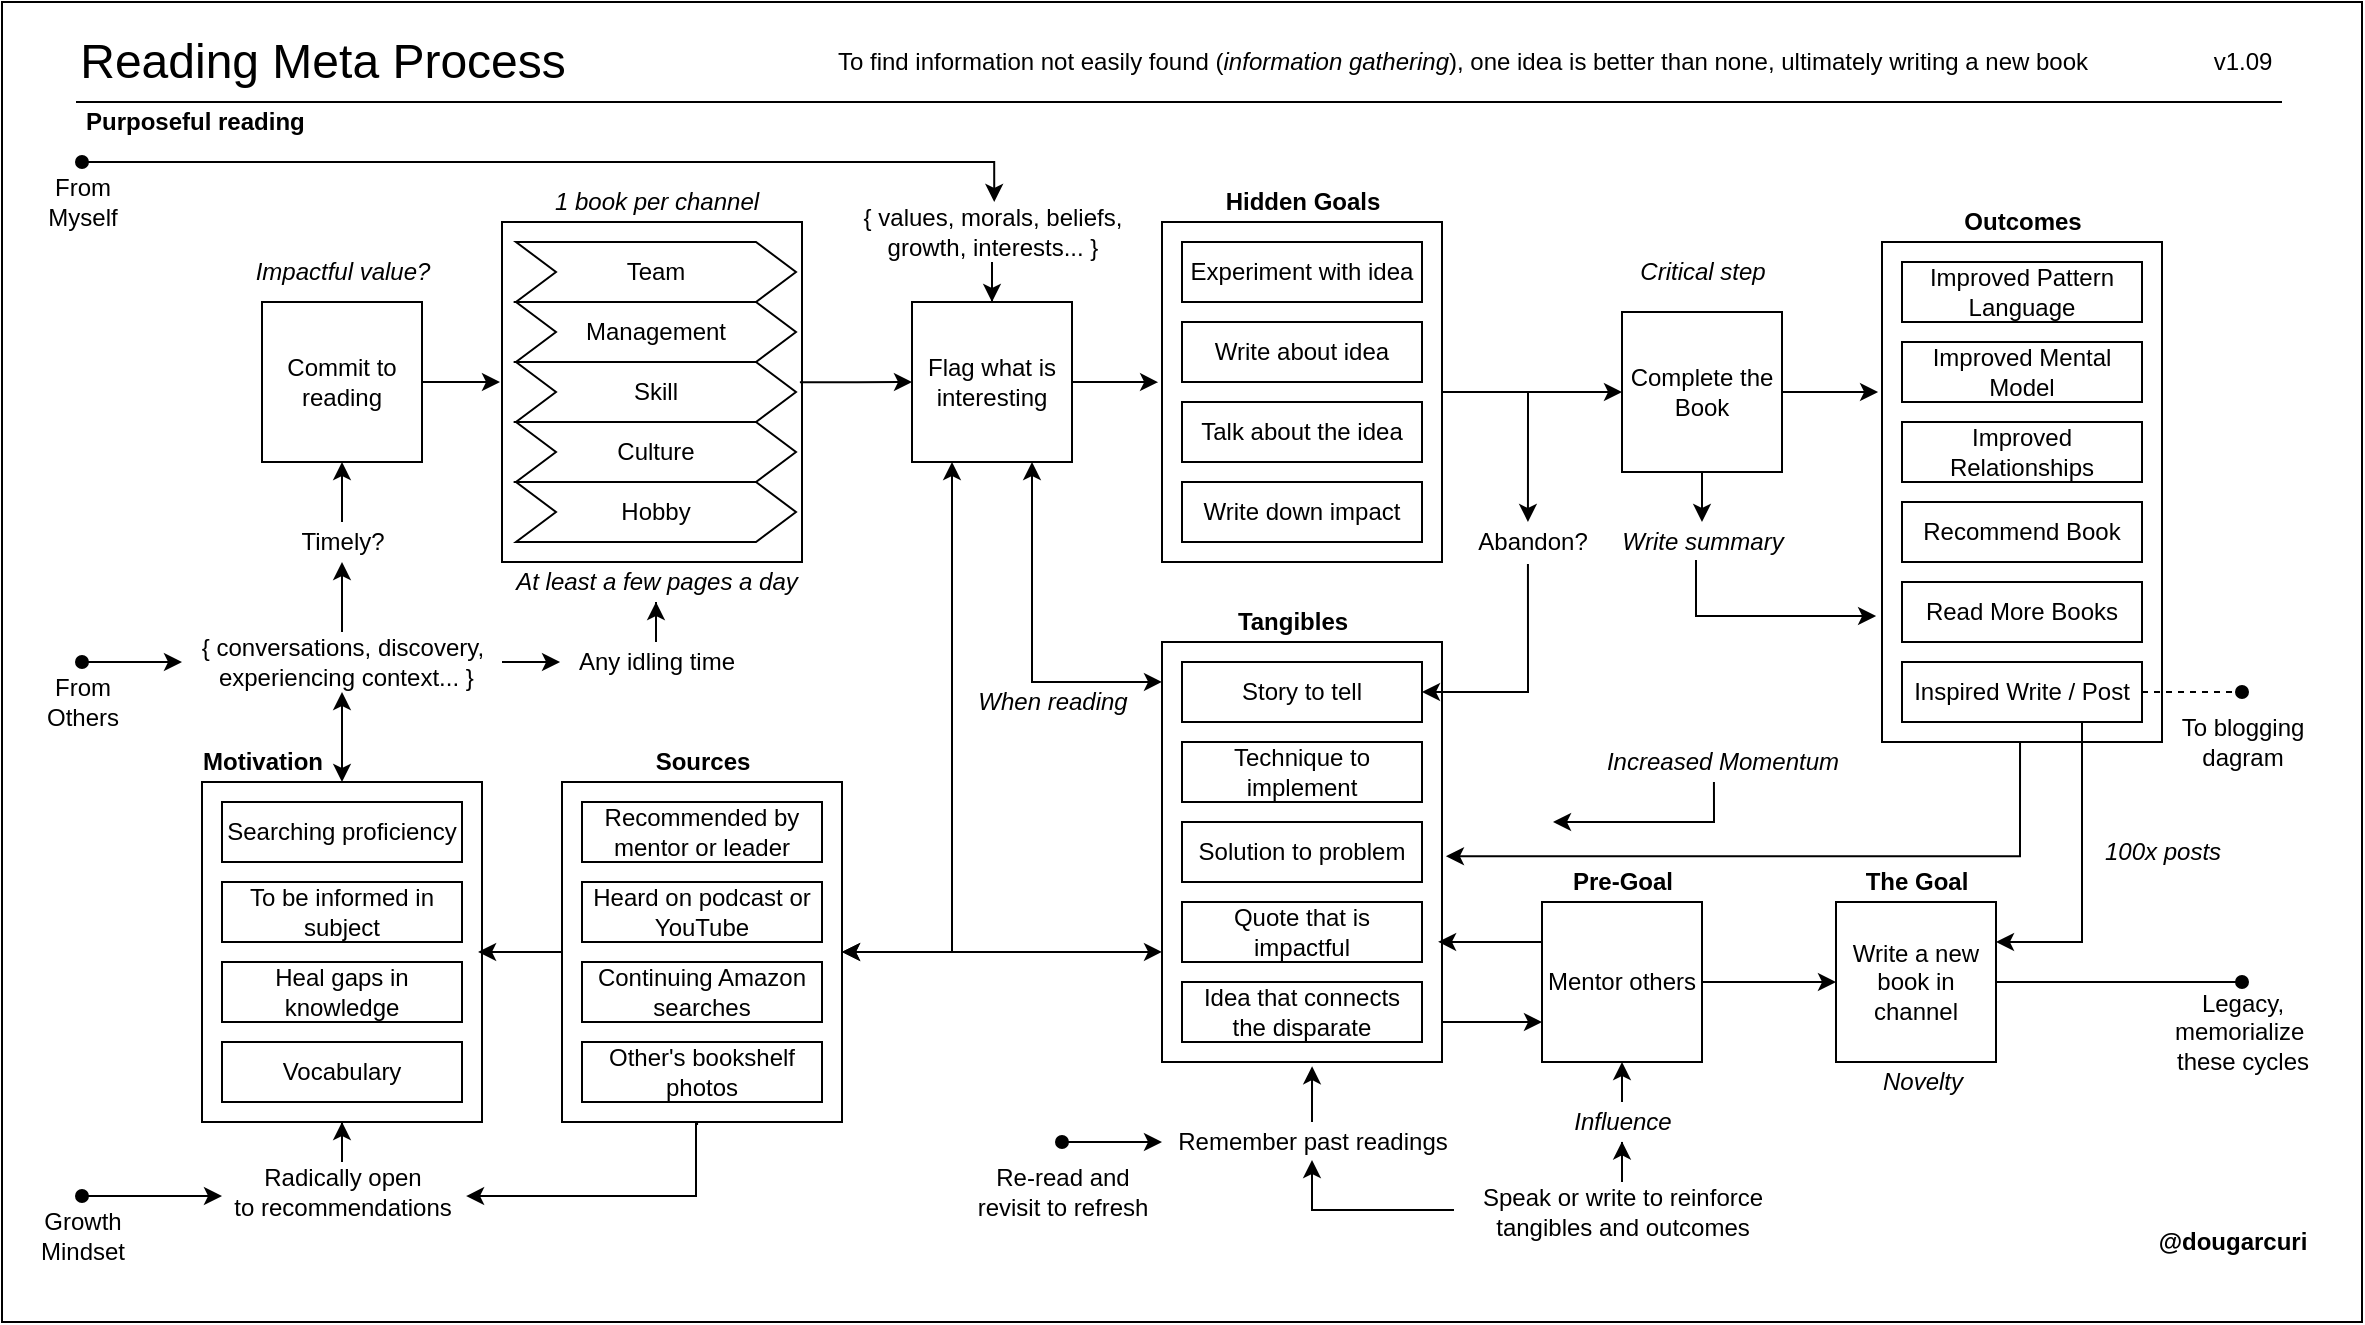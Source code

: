 <mxfile version="13.8.0" type="device" pages="8"><diagram id="YEcZWM5yn9CC_GXmh8b7" name="reading-process"><mxGraphModel dx="2024" dy="618" grid="1" gridSize="10" guides="1" tooltips="1" connect="1" arrows="1" fold="1" page="1" pageScale="1" pageWidth="850" pageHeight="1100" math="0" shadow="0"><root><mxCell id="0"/><mxCell id="1" parent="0"/><mxCell id="oZXL2kZeHIh9_-ydEniH-325" value="" style="rounded=0;whiteSpace=wrap;html=1;fillColor=none;" parent="1" vertex="1"><mxGeometry x="-40" y="20" width="1180" height="660" as="geometry"/></mxCell><mxCell id="A-JzngfTE6EdmJs7HhvX-1" value="" style="verticalLabelPosition=bottom;verticalAlign=top;html=1;shape=mxgraph.basic.rect;fillColor2=none;strokeWidth=1;size=20;indent=5;fillColor=none;" parent="1" vertex="1"><mxGeometry x="210" y="130" width="150" height="170" as="geometry"/></mxCell><mxCell id="oZXL2kZeHIh9_-ydEniH-331" style="edgeStyle=orthogonalEdgeStyle;rounded=0;orthogonalLoop=1;jettySize=auto;html=1;entryX=0.471;entryY=0;entryDx=0;entryDy=0;entryPerimeter=0;startArrow=none;startFill=0;endArrow=classic;endFill=1;" parent="1" source="oZXL2kZeHIh9_-ydEniH-326" target="oZXL2kZeHIh9_-ydEniH-322" edge="1"><mxGeometry relative="1" as="geometry"/></mxCell><mxCell id="oZXL2kZeHIh9_-ydEniH-326" value="" style="verticalLabelPosition=bottom;verticalAlign=top;html=1;shape=mxgraph.basic.rect;fillColor2=none;strokeWidth=1;size=20;indent=5;fillColor=none;" parent="1" vertex="1"><mxGeometry x="540" y="130" width="140" height="170" as="geometry"/></mxCell><mxCell id="oZXL2kZeHIh9_-ydEniH-208" value="" style="verticalLabelPosition=bottom;verticalAlign=top;html=1;shape=mxgraph.basic.rect;fillColor2=none;strokeWidth=1;size=20;indent=5;fillColor=none;" parent="1" vertex="1"><mxGeometry x="60" y="410" width="140" height="170" as="geometry"/></mxCell><mxCell id="oZXL2kZeHIh9_-ydEniH-335" style="edgeStyle=orthogonalEdgeStyle;rounded=0;orthogonalLoop=1;jettySize=auto;html=1;entryX=1.014;entryY=0.51;entryDx=0;entryDy=0;entryPerimeter=0;startArrow=none;startFill=0;endArrow=classic;endFill=1;exitX=0.493;exitY=1;exitDx=0;exitDy=0;exitPerimeter=0;" parent="1" source="oZXL2kZeHIh9_-ydEniH-195" target="oZXL2kZeHIh9_-ydEniH-180" edge="1"><mxGeometry relative="1" as="geometry"/></mxCell><mxCell id="oZXL2kZeHIh9_-ydEniH-195" value="" style="verticalLabelPosition=bottom;verticalAlign=top;html=1;shape=mxgraph.basic.rect;fillColor2=none;strokeWidth=1;size=20;indent=5;fillColor=none;" parent="1" vertex="1"><mxGeometry x="900" y="140" width="140" height="250" as="geometry"/></mxCell><mxCell id="oZXL2kZeHIh9_-ydEniH-204" style="edgeStyle=orthogonalEdgeStyle;rounded=0;orthogonalLoop=1;jettySize=auto;html=1;entryX=0;entryY=0.75;entryDx=0;entryDy=0;startArrow=none;startFill=0;endArrow=classic;endFill=1;" parent="1" source="oZXL2kZeHIh9_-ydEniH-180" target="oZXL2kZeHIh9_-ydEniH-201" edge="1"><mxGeometry relative="1" as="geometry"><Array as="points"><mxPoint x="667" y="530"/><mxPoint x="667" y="530"/></Array></mxGeometry></mxCell><mxCell id="oZXL2kZeHIh9_-ydEniH-180" value="" style="verticalLabelPosition=bottom;verticalAlign=top;html=1;shape=mxgraph.basic.rect;fillColor2=none;strokeWidth=1;size=20;indent=5;fillColor=none;" parent="1" vertex="1"><mxGeometry x="540" y="340" width="140" height="210" as="geometry"/></mxCell><mxCell id="oZXL2kZeHIh9_-ydEniH-1" value="&lt;font style=&quot;font-size: 24px&quot;&gt;Reading Meta Process&lt;/font&gt;" style="text;html=1;align=center;verticalAlign=middle;resizable=0;points=[];autosize=1;" parent="1" vertex="1"><mxGeometry x="-10" y="40" width="260" height="20" as="geometry"/></mxCell><mxCell id="A-JzngfTE6EdmJs7HhvX-2" style="edgeStyle=orthogonalEdgeStyle;rounded=0;orthogonalLoop=1;jettySize=auto;html=1;exitX=1;exitY=0.5;exitDx=0;exitDy=0;entryX=-0.007;entryY=0.471;entryDx=0;entryDy=0;entryPerimeter=0;fillColor=#999999;" parent="1" source="oZXL2kZeHIh9_-ydEniH-2" target="A-JzngfTE6EdmJs7HhvX-1" edge="1"><mxGeometry relative="1" as="geometry"/></mxCell><mxCell id="oZXL2kZeHIh9_-ydEniH-2" value="Commit to reading" style="whiteSpace=wrap;html=1;aspect=fixed;" parent="1" vertex="1"><mxGeometry x="90" y="170" width="80" height="80" as="geometry"/></mxCell><mxCell id="oZXL2kZeHIh9_-ydEniH-7" value="To find information not easily found (&lt;i&gt;information gathering&lt;/i&gt;), one idea is better than none, ultimately writing a new book" style="text;html=1;align=center;verticalAlign=middle;resizable=0;points=[];autosize=1;" parent="1" vertex="1"><mxGeometry x="370" y="40" width="640" height="20" as="geometry"/></mxCell><mxCell id="oZXL2kZeHIh9_-ydEniH-17" value="&lt;b&gt;Purposeful reading&lt;/b&gt;" style="text;html=1;align=left;verticalAlign=middle;resizable=0;points=[];autosize=1;" parent="1" vertex="1"><mxGeometry y="70" width="120" height="20" as="geometry"/></mxCell><mxCell id="oZXL2kZeHIh9_-ydEniH-193" style="edgeStyle=orthogonalEdgeStyle;rounded=0;orthogonalLoop=1;jettySize=auto;html=1;exitX=0.25;exitY=1;exitDx=0;exitDy=0;entryX=1;entryY=0.5;entryDx=0;entryDy=0;entryPerimeter=0;startArrow=classic;startFill=1;endArrow=classic;endFill=1;" parent="1" source="oZXL2kZeHIh9_-ydEniH-18" target="oZXL2kZeHIh9_-ydEniH-182" edge="1"><mxGeometry relative="1" as="geometry"/></mxCell><mxCell id="oZXL2kZeHIh9_-ydEniH-328" style="edgeStyle=orthogonalEdgeStyle;rounded=0;orthogonalLoop=1;jettySize=auto;html=1;exitX=1;exitY=0.5;exitDx=0;exitDy=0;entryX=-0.014;entryY=0.471;entryDx=0;entryDy=0;entryPerimeter=0;startArrow=none;startFill=0;endArrow=classic;endFill=1;" parent="1" source="oZXL2kZeHIh9_-ydEniH-18" target="oZXL2kZeHIh9_-ydEniH-326" edge="1"><mxGeometry relative="1" as="geometry"/></mxCell><mxCell id="oZXL2kZeHIh9_-ydEniH-18" value="Flag what is interesting" style="whiteSpace=wrap;html=1;aspect=fixed;" parent="1" vertex="1"><mxGeometry x="415" y="170" width="80" height="80" as="geometry"/></mxCell><mxCell id="oZXL2kZeHIh9_-ydEniH-25" value="Experiment with idea" style="rounded=0;whiteSpace=wrap;html=1;" parent="1" vertex="1"><mxGeometry x="550" y="140" width="120" height="30" as="geometry"/></mxCell><mxCell id="oZXL2kZeHIh9_-ydEniH-26" value="Write about idea" style="rounded=0;whiteSpace=wrap;html=1;" parent="1" vertex="1"><mxGeometry x="550" y="180" width="120" height="30" as="geometry"/></mxCell><mxCell id="oZXL2kZeHIh9_-ydEniH-29" value="v1.09" style="text;html=1;align=center;verticalAlign=middle;resizable=0;points=[];autosize=1;" parent="1" vertex="1"><mxGeometry x="1060" y="40" width="40" height="20" as="geometry"/></mxCell><mxCell id="oZXL2kZeHIh9_-ydEniH-30" value="&lt;b&gt;@dougarcuri&lt;/b&gt;" style="text;html=1;align=center;verticalAlign=middle;resizable=0;points=[];autosize=1;" parent="1" vertex="1"><mxGeometry x="1030" y="630" width="90" height="20" as="geometry"/></mxCell><mxCell id="oZXL2kZeHIh9_-ydEniH-31" value="" style="endArrow=none;html=1;" parent="1" edge="1"><mxGeometry width="50" height="50" relative="1" as="geometry"><mxPoint x="-3" y="70" as="sourcePoint"/><mxPoint x="1100" y="70" as="targetPoint"/></mxGeometry></mxCell><mxCell id="oZXL2kZeHIh9_-ydEniH-39" value="Talk about the idea" style="rounded=0;whiteSpace=wrap;html=1;" parent="1" vertex="1"><mxGeometry x="550" y="220" width="120" height="30" as="geometry"/></mxCell><mxCell id="oZXL2kZeHIh9_-ydEniH-46" value="&lt;i&gt;1 book per channel&lt;/i&gt;" style="text;html=1;align=center;verticalAlign=middle;resizable=0;points=[];autosize=1;" parent="1" vertex="1"><mxGeometry x="227" y="110" width="120" height="20" as="geometry"/></mxCell><mxCell id="oZXL2kZeHIh9_-ydEniH-47" value="&lt;i&gt;At least a few pages a day&lt;/i&gt;" style="text;html=1;align=center;verticalAlign=middle;resizable=0;points=[];autosize=1;" parent="1" vertex="1"><mxGeometry x="207" y="300" width="160" height="20" as="geometry"/></mxCell><mxCell id="n6V0XIyVLYUy26WiJMOj-5" style="edgeStyle=orthogonalEdgeStyle;rounded=0;orthogonalLoop=1;jettySize=auto;html=1;" edge="1" parent="1" source="oZXL2kZeHIh9_-ydEniH-49" target="oZXL2kZeHIh9_-ydEniH-208"><mxGeometry relative="1" as="geometry"/></mxCell><mxCell id="oZXL2kZeHIh9_-ydEniH-49" value="Radically open&lt;br&gt;to recommendations" style="text;html=1;align=center;verticalAlign=middle;resizable=0;points=[];autosize=1;" parent="1" vertex="1"><mxGeometry x="70" y="600" width="120" height="30" as="geometry"/></mxCell><mxCell id="oZXL2kZeHIh9_-ydEniH-60" value="Write down impact" style="rounded=0;whiteSpace=wrap;html=1;" parent="1" vertex="1"><mxGeometry x="550" y="260" width="120" height="30" as="geometry"/></mxCell><mxCell id="oZXL2kZeHIh9_-ydEniH-70" value="&lt;b&gt;Outcomes&lt;/b&gt;" style="text;html=1;align=center;verticalAlign=middle;resizable=0;points=[];autosize=1;" parent="1" vertex="1"><mxGeometry x="935" y="120" width="70" height="20" as="geometry"/></mxCell><mxCell id="oZXL2kZeHIh9_-ydEniH-90" value="Improved Pattern Language" style="rounded=0;whiteSpace=wrap;html=1;" parent="1" vertex="1"><mxGeometry x="910" y="150" width="120" height="30" as="geometry"/></mxCell><mxCell id="oZXL2kZeHIh9_-ydEniH-91" value="Recommend Book" style="rounded=0;whiteSpace=wrap;html=1;" parent="1" vertex="1"><mxGeometry x="910" y="270" width="120" height="30" as="geometry"/></mxCell><mxCell id="oZXL2kZeHIh9_-ydEniH-92" value="Improved Mental Model" style="rounded=0;whiteSpace=wrap;html=1;" parent="1" vertex="1"><mxGeometry x="910" y="190" width="120" height="30" as="geometry"/></mxCell><mxCell id="oZXL2kZeHIh9_-ydEniH-93" value="Read More Books" style="rounded=0;whiteSpace=wrap;html=1;" parent="1" vertex="1"><mxGeometry x="910" y="310" width="120" height="30" as="geometry"/></mxCell><mxCell id="oZXL2kZeHIh9_-ydEniH-282" style="edgeStyle=orthogonalEdgeStyle;rounded=0;orthogonalLoop=1;jettySize=auto;html=1;entryX=0.5;entryY=0;entryDx=0;entryDy=0;entryPerimeter=0;startArrow=none;startFill=0;endArrow=classic;endFill=1;" parent="1" source="oZXL2kZeHIh9_-ydEniH-110" target="oZXL2kZeHIh9_-ydEniH-278" edge="1"><mxGeometry relative="1" as="geometry"/></mxCell><mxCell id="oZXL2kZeHIh9_-ydEniH-333" style="edgeStyle=orthogonalEdgeStyle;rounded=0;orthogonalLoop=1;jettySize=auto;html=1;exitX=1;exitY=0.5;exitDx=0;exitDy=0;entryX=-0.014;entryY=0.3;entryDx=0;entryDy=0;entryPerimeter=0;startArrow=none;startFill=0;endArrow=classic;endFill=1;" parent="1" source="oZXL2kZeHIh9_-ydEniH-110" target="oZXL2kZeHIh9_-ydEniH-195" edge="1"><mxGeometry relative="1" as="geometry"/></mxCell><mxCell id="oZXL2kZeHIh9_-ydEniH-110" value="Complete the Book" style="whiteSpace=wrap;html=1;aspect=fixed;" parent="1" vertex="1"><mxGeometry x="770" y="175" width="80" height="80" as="geometry"/></mxCell><mxCell id="oZXL2kZeHIh9_-ydEniH-123" value="Team" style="shape=step;perimeter=stepPerimeter;whiteSpace=wrap;html=1;fixedSize=1;fillColor=none;" parent="1" vertex="1"><mxGeometry x="217" y="140" width="140" height="30" as="geometry"/></mxCell><mxCell id="oZXL2kZeHIh9_-ydEniH-125" value="Management" style="shape=step;perimeter=stepPerimeter;whiteSpace=wrap;html=1;fixedSize=1;fillColor=none;" parent="1" vertex="1"><mxGeometry x="217" y="170" width="140" height="30" as="geometry"/></mxCell><mxCell id="oZXL2kZeHIh9_-ydEniH-130" value="Skill" style="shape=step;perimeter=stepPerimeter;whiteSpace=wrap;html=1;fixedSize=1;fillColor=none;" parent="1" vertex="1"><mxGeometry x="217" y="200" width="140" height="30" as="geometry"/></mxCell><mxCell id="oZXL2kZeHIh9_-ydEniH-134" value="Culture" style="shape=step;perimeter=stepPerimeter;whiteSpace=wrap;html=1;fixedSize=1;fillColor=none;" parent="1" vertex="1"><mxGeometry x="217" y="230" width="140" height="30" as="geometry"/></mxCell><mxCell id="oZXL2kZeHIh9_-ydEniH-159" value="&lt;i&gt;Critical step&lt;/i&gt;" style="text;html=1;align=center;verticalAlign=middle;resizable=0;points=[];autosize=1;" parent="1" vertex="1"><mxGeometry x="770" y="145" width="80" height="20" as="geometry"/></mxCell><mxCell id="oZXL2kZeHIh9_-ydEniH-166" value="Story to tell" style="rounded=0;whiteSpace=wrap;html=1;" parent="1" vertex="1"><mxGeometry x="550" y="350" width="120" height="30" as="geometry"/></mxCell><mxCell id="oZXL2kZeHIh9_-ydEniH-167" value="Technique to implement" style="rounded=0;whiteSpace=wrap;html=1;" parent="1" vertex="1"><mxGeometry x="550" y="390" width="120" height="30" as="geometry"/></mxCell><mxCell id="oZXL2kZeHIh9_-ydEniH-168" value="Solution to problem" style="rounded=0;whiteSpace=wrap;html=1;" parent="1" vertex="1"><mxGeometry x="550" y="430" width="120" height="30" as="geometry"/></mxCell><mxCell id="oZXL2kZeHIh9_-ydEniH-170" value="Quote that is impactful" style="rounded=0;whiteSpace=wrap;html=1;" parent="1" vertex="1"><mxGeometry x="550" y="470" width="120" height="30" as="geometry"/></mxCell><mxCell id="oZXL2kZeHIh9_-ydEniH-173" value="Idea that connects the disparate" style="rounded=0;whiteSpace=wrap;html=1;" parent="1" vertex="1"><mxGeometry x="550" y="510" width="120" height="30" as="geometry"/></mxCell><mxCell id="oZXL2kZeHIh9_-ydEniH-174" value="&lt;b&gt;Tangibles&lt;/b&gt;" style="text;html=1;align=center;verticalAlign=middle;resizable=0;points=[];autosize=1;" parent="1" vertex="1"><mxGeometry x="570" y="320" width="70" height="20" as="geometry"/></mxCell><mxCell id="oZXL2kZeHIh9_-ydEniH-181" style="edgeStyle=orthogonalEdgeStyle;rounded=0;orthogonalLoop=1;jettySize=auto;html=1;entryX=0.75;entryY=1;entryDx=0;entryDy=0;endArrow=classic;endFill=1;startArrow=classic;startFill=1;exitX=0;exitY=0.095;exitDx=0;exitDy=0;exitPerimeter=0;" parent="1" source="oZXL2kZeHIh9_-ydEniH-180" target="oZXL2kZeHIh9_-ydEniH-18" edge="1"><mxGeometry relative="1" as="geometry"/></mxCell><mxCell id="oZXL2kZeHIh9_-ydEniH-192" style="edgeStyle=orthogonalEdgeStyle;rounded=0;orthogonalLoop=1;jettySize=auto;html=1;startArrow=classic;startFill=1;endArrow=classic;endFill=1;entryX=0;entryY=0.595;entryDx=0;entryDy=0;entryPerimeter=0;" parent="1" source="oZXL2kZeHIh9_-ydEniH-182" edge="1"><mxGeometry relative="1" as="geometry"><mxPoint x="540" y="494.95" as="targetPoint"/></mxGeometry></mxCell><mxCell id="oZXL2kZeHIh9_-ydEniH-262" style="edgeStyle=orthogonalEdgeStyle;rounded=0;orthogonalLoop=1;jettySize=auto;html=1;exitX=1;exitY=0.5;exitDx=0;exitDy=0;startArrow=none;startFill=0;endArrow=oval;endFill=1;" parent="1" source="oZXL2kZeHIh9_-ydEniH-199" edge="1"><mxGeometry relative="1" as="geometry"><mxPoint x="1080" y="510" as="targetPoint"/><mxPoint x="1020" y="510" as="sourcePoint"/></mxGeometry></mxCell><mxCell id="oZXL2kZeHIh9_-ydEniH-199" value="Write a new book in channel" style="whiteSpace=wrap;html=1;aspect=fixed;" parent="1" vertex="1"><mxGeometry x="877" y="470" width="80" height="80" as="geometry"/></mxCell><mxCell id="oZXL2kZeHIh9_-ydEniH-203" style="edgeStyle=orthogonalEdgeStyle;rounded=0;orthogonalLoop=1;jettySize=auto;html=1;exitX=0;exitY=0.25;exitDx=0;exitDy=0;entryX=0.986;entryY=0.714;entryDx=0;entryDy=0;entryPerimeter=0;startArrow=none;startFill=0;endArrow=classic;endFill=1;" parent="1" source="oZXL2kZeHIh9_-ydEniH-201" target="oZXL2kZeHIh9_-ydEniH-180" edge="1"><mxGeometry relative="1" as="geometry"/></mxCell><mxCell id="oZXL2kZeHIh9_-ydEniH-205" style="edgeStyle=orthogonalEdgeStyle;rounded=0;orthogonalLoop=1;jettySize=auto;html=1;exitX=1;exitY=0.5;exitDx=0;exitDy=0;entryX=0;entryY=0.5;entryDx=0;entryDy=0;startArrow=none;startFill=0;endArrow=classic;endFill=1;" parent="1" source="oZXL2kZeHIh9_-ydEniH-201" target="oZXL2kZeHIh9_-ydEniH-199" edge="1"><mxGeometry relative="1" as="geometry"/></mxCell><mxCell id="oZXL2kZeHIh9_-ydEniH-201" value="Mentor others" style="whiteSpace=wrap;html=1;aspect=fixed;" parent="1" vertex="1"><mxGeometry x="730" y="470" width="80" height="80" as="geometry"/></mxCell><mxCell id="oZXL2kZeHIh9_-ydEniH-206" value="&lt;b&gt;The Goal&lt;/b&gt;" style="text;html=1;align=center;verticalAlign=middle;resizable=0;points=[];autosize=1;" parent="1" vertex="1"><mxGeometry x="882" y="450" width="70" height="20" as="geometry"/></mxCell><mxCell id="oZXL2kZeHIh9_-ydEniH-216" style="edgeStyle=orthogonalEdgeStyle;rounded=0;orthogonalLoop=1;jettySize=auto;html=1;entryX=0.986;entryY=0.5;entryDx=0;entryDy=0;entryPerimeter=0;startArrow=none;startFill=0;endArrow=classic;endFill=1;" parent="1" source="oZXL2kZeHIh9_-ydEniH-182" target="oZXL2kZeHIh9_-ydEniH-208" edge="1"><mxGeometry relative="1" as="geometry"/></mxCell><mxCell id="oZXL2kZeHIh9_-ydEniH-218" style="edgeStyle=orthogonalEdgeStyle;rounded=0;orthogonalLoop=1;jettySize=auto;html=1;entryX=1.017;entryY=0.567;entryDx=0;entryDy=0;entryPerimeter=0;startArrow=none;startFill=0;endArrow=classic;endFill=1;exitX=0.486;exitY=1.006;exitDx=0;exitDy=0;exitPerimeter=0;" parent="1" source="oZXL2kZeHIh9_-ydEniH-182" target="oZXL2kZeHIh9_-ydEniH-49" edge="1"><mxGeometry relative="1" as="geometry"><mxPoint x="307" y="590" as="sourcePoint"/><Array as="points"><mxPoint x="307" y="581"/><mxPoint x="307" y="617"/></Array></mxGeometry></mxCell><mxCell id="oZXL2kZeHIh9_-ydEniH-182" value="" style="verticalLabelPosition=bottom;verticalAlign=top;html=1;shape=mxgraph.basic.rect;fillColor2=none;strokeWidth=1;size=20;indent=5;fillColor=none;" parent="1" vertex="1"><mxGeometry x="240" y="410" width="140" height="170" as="geometry"/></mxCell><mxCell id="oZXL2kZeHIh9_-ydEniH-163" value="&lt;b&gt;Sources&lt;/b&gt;" style="text;html=1;align=center;verticalAlign=middle;resizable=0;points=[];autosize=1;" parent="1" vertex="1"><mxGeometry x="280" y="390" width="60" height="20" as="geometry"/></mxCell><mxCell id="oZXL2kZeHIh9_-ydEniH-183" value="Recommended by mentor or leader" style="rounded=0;whiteSpace=wrap;html=1;" parent="1" vertex="1"><mxGeometry x="250" y="420" width="120" height="30" as="geometry"/></mxCell><mxCell id="oZXL2kZeHIh9_-ydEniH-185" value="Heard on podcast or YouTube" style="rounded=0;whiteSpace=wrap;html=1;" parent="1" vertex="1"><mxGeometry x="250" y="460" width="120" height="30" as="geometry"/></mxCell><mxCell id="oZXL2kZeHIh9_-ydEniH-188" value="Continuing Amazon searches" style="rounded=0;whiteSpace=wrap;html=1;" parent="1" vertex="1"><mxGeometry x="250" y="500" width="120" height="30" as="geometry"/></mxCell><mxCell id="oZXL2kZeHIh9_-ydEniH-217" value="&lt;b&gt;Hidden Goals&lt;/b&gt;" style="text;html=1;align=center;verticalAlign=middle;resizable=0;points=[];autosize=1;" parent="1" vertex="1"><mxGeometry x="565" y="110" width="90" height="20" as="geometry"/></mxCell><mxCell id="oZXL2kZeHIh9_-ydEniH-220" value="&lt;i&gt;When reading&lt;/i&gt;" style="text;html=1;align=center;verticalAlign=middle;resizable=0;points=[];autosize=1;" parent="1" vertex="1"><mxGeometry x="440" y="360" width="90" height="20" as="geometry"/></mxCell><mxCell id="oZXL2kZeHIh9_-ydEniH-231" style="edgeStyle=orthogonalEdgeStyle;rounded=0;orthogonalLoop=1;jettySize=auto;html=1;entryX=0.5;entryY=1;entryDx=0;entryDy=0;startArrow=none;startFill=0;endArrow=classic;endFill=1;" parent="1" source="oZXL2kZeHIh9_-ydEniH-266" target="oZXL2kZeHIh9_-ydEniH-2" edge="1"><mxGeometry relative="1" as="geometry"/></mxCell><mxCell id="oZXL2kZeHIh9_-ydEniH-275" style="edgeStyle=orthogonalEdgeStyle;rounded=0;orthogonalLoop=1;jettySize=auto;html=1;entryX=-0.033;entryY=0.5;entryDx=0;entryDy=0;entryPerimeter=0;startArrow=none;startFill=0;endArrow=classic;endFill=1;" parent="1" source="oZXL2kZeHIh9_-ydEniH-228" target="oZXL2kZeHIh9_-ydEniH-269" edge="1"><mxGeometry relative="1" as="geometry"/></mxCell><mxCell id="oZXL2kZeHIh9_-ydEniH-228" value="{ conversations, discovery,&lt;br&gt;&amp;nbsp;experiencing context... }" style="text;html=1;align=center;verticalAlign=middle;resizable=0;points=[];autosize=1;" parent="1" vertex="1"><mxGeometry x="50" y="335" width="160" height="30" as="geometry"/></mxCell><mxCell id="oZXL2kZeHIh9_-ydEniH-230" style="edgeStyle=orthogonalEdgeStyle;rounded=0;orthogonalLoop=1;jettySize=auto;html=1;entryX=0.5;entryY=1;entryDx=0;entryDy=0;entryPerimeter=0;startArrow=classic;startFill=1;endArrow=classic;endFill=1;" parent="1" source="oZXL2kZeHIh9_-ydEniH-208" target="oZXL2kZeHIh9_-ydEniH-228" edge="1"><mxGeometry relative="1" as="geometry"/></mxCell><mxCell id="oZXL2kZeHIh9_-ydEniH-234" value="Other's bookshelf photos" style="rounded=0;whiteSpace=wrap;html=1;" parent="1" vertex="1"><mxGeometry x="250" y="540" width="120" height="30" as="geometry"/></mxCell><mxCell id="oZXL2kZeHIh9_-ydEniH-235" value="Hobby" style="shape=step;perimeter=stepPerimeter;whiteSpace=wrap;html=1;fixedSize=1;fillColor=none;" parent="1" vertex="1"><mxGeometry x="217" y="260" width="140" height="30" as="geometry"/></mxCell><mxCell id="oZXL2kZeHIh9_-ydEniH-251" value="Heal gaps in knowledge" style="rounded=0;whiteSpace=wrap;html=1;" parent="1" vertex="1"><mxGeometry x="70" y="500" width="120" height="30" as="geometry"/></mxCell><mxCell id="oZXL2kZeHIh9_-ydEniH-209" value="&lt;b&gt;Motivation&lt;/b&gt;" style="text;html=1;align=center;verticalAlign=middle;resizable=0;points=[];autosize=1;" parent="1" vertex="1"><mxGeometry x="50" y="390" width="80" height="20" as="geometry"/></mxCell><mxCell id="oZXL2kZeHIh9_-ydEniH-210" value="Searching proficiency" style="rounded=0;whiteSpace=wrap;html=1;" parent="1" vertex="1"><mxGeometry x="70" y="420" width="120" height="30" as="geometry"/></mxCell><mxCell id="oZXL2kZeHIh9_-ydEniH-211" value="To be informed in subject" style="rounded=0;whiteSpace=wrap;html=1;" parent="1" vertex="1"><mxGeometry x="70" y="460" width="120" height="30" as="geometry"/></mxCell><mxCell id="oZXL2kZeHIh9_-ydEniH-212" value="Vocabulary" style="rounded=0;whiteSpace=wrap;html=1;" parent="1" vertex="1"><mxGeometry x="70" y="540" width="120" height="30" as="geometry"/></mxCell><mxCell id="oZXL2kZeHIh9_-ydEniH-253" style="edgeStyle=orthogonalEdgeStyle;rounded=0;orthogonalLoop=1;jettySize=auto;html=1;entryX=0.5;entryY=0.985;entryDx=0;entryDy=0;entryPerimeter=0;startArrow=none;startFill=0;endArrow=classic;endFill=1;" parent="1" source="oZXL2kZeHIh9_-ydEniH-304" edge="1"><mxGeometry relative="1" as="geometry"><mxPoint x="770" y="550" as="targetPoint"/></mxGeometry></mxCell><mxCell id="oZXL2kZeHIh9_-ydEniH-298" style="edgeStyle=orthogonalEdgeStyle;rounded=0;orthogonalLoop=1;jettySize=auto;html=1;entryX=0.5;entryY=0.95;entryDx=0;entryDy=0;entryPerimeter=0;startArrow=none;startFill=0;endArrow=classic;endFill=1;exitX=-0.025;exitY=0.467;exitDx=0;exitDy=0;exitPerimeter=0;" parent="1" source="oZXL2kZeHIh9_-ydEniH-254" target="oZXL2kZeHIh9_-ydEniH-292" edge="1"><mxGeometry relative="1" as="geometry"><Array as="points"><mxPoint x="615" y="624"/></Array></mxGeometry></mxCell><mxCell id="oZXL2kZeHIh9_-ydEniH-254" value="Speak or write to reinforce&lt;br&gt;tangibles and outcomes" style="text;html=1;align=center;verticalAlign=middle;resizable=0;points=[];autosize=1;" parent="1" vertex="1"><mxGeometry x="690" y="610" width="160" height="30" as="geometry"/></mxCell><mxCell id="oZXL2kZeHIh9_-ydEniH-258" style="edgeStyle=orthogonalEdgeStyle;rounded=0;orthogonalLoop=1;jettySize=auto;html=1;startArrow=none;startFill=0;endArrow=classic;endFill=1;exitX=0.469;exitY=1;exitDx=0;exitDy=0;exitPerimeter=0;" parent="1" source="oZXL2kZeHIh9_-ydEniH-257" edge="1"><mxGeometry relative="1" as="geometry"><mxPoint x="735" y="430" as="targetPoint"/></mxGeometry></mxCell><mxCell id="oZXL2kZeHIh9_-ydEniH-257" value="&lt;i&gt;Increased Momentum&lt;/i&gt;" style="text;html=1;align=center;verticalAlign=middle;resizable=0;points=[];autosize=1;" parent="1" vertex="1"><mxGeometry x="755" y="390" width="130" height="20" as="geometry"/></mxCell><mxCell id="oZXL2kZeHIh9_-ydEniH-259" value="&lt;b&gt;Pre-Goal&lt;/b&gt;" style="text;html=1;align=center;verticalAlign=middle;resizable=0;points=[];autosize=1;" parent="1" vertex="1"><mxGeometry x="735" y="450" width="70" height="20" as="geometry"/></mxCell><mxCell id="oZXL2kZeHIh9_-ydEniH-263" value="Legacy, &lt;br&gt;memorialize&amp;nbsp;&lt;br&gt;these cycles" style="text;html=1;align=center;verticalAlign=middle;resizable=0;points=[];autosize=1;" parent="1" vertex="1"><mxGeometry x="1040" y="510" width="80" height="50" as="geometry"/></mxCell><mxCell id="oZXL2kZeHIh9_-ydEniH-265" value="&lt;i&gt;Impactful value?&lt;/i&gt;" style="text;html=1;align=center;verticalAlign=middle;resizable=0;points=[];autosize=1;" parent="1" vertex="1"><mxGeometry x="80" y="145" width="100" height="20" as="geometry"/></mxCell><mxCell id="oZXL2kZeHIh9_-ydEniH-268" value="Improved Relationships" style="rounded=0;whiteSpace=wrap;html=1;" parent="1" vertex="1"><mxGeometry x="910" y="230" width="120" height="30" as="geometry"/></mxCell><mxCell id="oZXL2kZeHIh9_-ydEniH-273" style="edgeStyle=orthogonalEdgeStyle;rounded=0;orthogonalLoop=1;jettySize=auto;html=1;startArrow=none;startFill=0;endArrow=classic;endFill=1;" parent="1" source="oZXL2kZeHIh9_-ydEniH-269" target="oZXL2kZeHIh9_-ydEniH-47" edge="1"><mxGeometry relative="1" as="geometry"/></mxCell><mxCell id="oZXL2kZeHIh9_-ydEniH-269" value="Any idling time" style="text;html=1;align=center;verticalAlign=middle;resizable=0;points=[];autosize=1;" parent="1" vertex="1"><mxGeometry x="242" y="340" width="90" height="20" as="geometry"/></mxCell><mxCell id="oZXL2kZeHIh9_-ydEniH-266" value="Timely?" style="text;html=1;align=center;verticalAlign=middle;resizable=0;points=[];autosize=1;" parent="1" vertex="1"><mxGeometry x="100" y="280" width="60" height="20" as="geometry"/></mxCell><mxCell id="oZXL2kZeHIh9_-ydEniH-274" style="edgeStyle=orthogonalEdgeStyle;rounded=0;orthogonalLoop=1;jettySize=auto;html=1;entryX=0.5;entryY=1;entryDx=0;entryDy=0;startArrow=none;startFill=0;endArrow=classic;endFill=1;" parent="1" source="oZXL2kZeHIh9_-ydEniH-228" target="oZXL2kZeHIh9_-ydEniH-266" edge="1"><mxGeometry relative="1" as="geometry"><mxPoint x="130" y="330" as="sourcePoint"/><mxPoint x="130" y="250" as="targetPoint"/></mxGeometry></mxCell><mxCell id="oZXL2kZeHIh9_-ydEniH-337" style="edgeStyle=orthogonalEdgeStyle;rounded=0;orthogonalLoop=1;jettySize=auto;html=1;entryX=-0.021;entryY=0.748;entryDx=0;entryDy=0;entryPerimeter=0;startArrow=none;startFill=0;endArrow=classic;endFill=1;exitX=0.47;exitY=0.95;exitDx=0;exitDy=0;exitPerimeter=0;" parent="1" source="oZXL2kZeHIh9_-ydEniH-278" target="oZXL2kZeHIh9_-ydEniH-195" edge="1"><mxGeometry relative="1" as="geometry"><Array as="points"><mxPoint x="807" y="327"/></Array></mxGeometry></mxCell><mxCell id="oZXL2kZeHIh9_-ydEniH-278" value="&lt;i&gt;Write summary&lt;/i&gt;" style="text;html=1;align=center;verticalAlign=middle;resizable=0;points=[];autosize=1;" parent="1" vertex="1"><mxGeometry x="760" y="280" width="100" height="20" as="geometry"/></mxCell><mxCell id="oZXL2kZeHIh9_-ydEniH-289" style="edgeStyle=orthogonalEdgeStyle;rounded=0;orthogonalLoop=1;jettySize=auto;html=1;entryX=0.5;entryY=0;entryDx=0;entryDy=0;startArrow=none;startFill=0;endArrow=classic;endFill=1;" parent="1" source="oZXL2kZeHIh9_-ydEniH-283" target="oZXL2kZeHIh9_-ydEniH-18" edge="1"><mxGeometry relative="1" as="geometry"/></mxCell><mxCell id="oZXL2kZeHIh9_-ydEniH-283" value="{ values, morals, beliefs,&lt;br&gt;growth, interests... }" style="text;html=1;align=center;verticalAlign=middle;resizable=0;points=[];autosize=1;" parent="1" vertex="1"><mxGeometry x="385" y="120" width="140" height="30" as="geometry"/></mxCell><mxCell id="oZXL2kZeHIh9_-ydEniH-287" style="edgeStyle=orthogonalEdgeStyle;rounded=0;orthogonalLoop=1;jettySize=auto;html=1;startArrow=classic;startFill=1;endArrow=oval;endFill=1;exitX=0.508;exitY=0;exitDx=0;exitDy=0;exitPerimeter=0;" parent="1" source="oZXL2kZeHIh9_-ydEniH-283" edge="1"><mxGeometry relative="1" as="geometry"><mxPoint y="100" as="targetPoint"/><mxPoint x="165" y="100" as="sourcePoint"/><Array as="points"><mxPoint x="456" y="100"/></Array></mxGeometry></mxCell><mxCell id="oZXL2kZeHIh9_-ydEniH-301" style="edgeStyle=orthogonalEdgeStyle;rounded=0;orthogonalLoop=1;jettySize=auto;html=1;entryX=0.536;entryY=1.01;entryDx=0;entryDy=0;entryPerimeter=0;startArrow=none;startFill=0;endArrow=classic;endFill=1;" parent="1" source="oZXL2kZeHIh9_-ydEniH-292" target="oZXL2kZeHIh9_-ydEniH-180" edge="1"><mxGeometry relative="1" as="geometry"/></mxCell><mxCell id="oZXL2kZeHIh9_-ydEniH-292" value="Remember past readings" style="text;html=1;align=center;verticalAlign=middle;resizable=0;points=[];autosize=1;" parent="1" vertex="1"><mxGeometry x="540" y="580" width="150" height="20" as="geometry"/></mxCell><mxCell id="oZXL2kZeHIh9_-ydEniH-303" value="&lt;i&gt;Novelty&lt;/i&gt;" style="text;html=1;align=center;verticalAlign=middle;resizable=0;points=[];autosize=1;" parent="1" vertex="1"><mxGeometry x="890" y="550" width="60" height="20" as="geometry"/></mxCell><mxCell id="oZXL2kZeHIh9_-ydEniH-304" value="&lt;i&gt;Influence&lt;/i&gt;" style="text;html=1;align=center;verticalAlign=middle;resizable=0;points=[];autosize=1;" parent="1" vertex="1"><mxGeometry x="740" y="570" width="60" height="20" as="geometry"/></mxCell><mxCell id="oZXL2kZeHIh9_-ydEniH-305" style="edgeStyle=orthogonalEdgeStyle;rounded=0;orthogonalLoop=1;jettySize=auto;html=1;entryX=0.5;entryY=0.985;entryDx=0;entryDy=0;entryPerimeter=0;startArrow=none;startFill=0;endArrow=classic;endFill=1;" parent="1" source="oZXL2kZeHIh9_-ydEniH-254" target="oZXL2kZeHIh9_-ydEniH-304" edge="1"><mxGeometry relative="1" as="geometry"><mxPoint x="770" y="550" as="targetPoint"/><mxPoint x="770" y="610" as="sourcePoint"/></mxGeometry></mxCell><mxCell id="oZXL2kZeHIh9_-ydEniH-310" style="edgeStyle=orthogonalEdgeStyle;rounded=0;orthogonalLoop=1;jettySize=auto;html=1;startArrow=classic;startFill=1;endArrow=oval;endFill=1;" parent="1" source="oZXL2kZeHIh9_-ydEniH-228" edge="1"><mxGeometry relative="1" as="geometry"><mxPoint y="350" as="targetPoint"/><mxPoint x="50" y="350" as="sourcePoint"/></mxGeometry></mxCell><mxCell id="oZXL2kZeHIh9_-ydEniH-313" value="From&lt;br&gt;Myself" style="text;html=1;align=center;verticalAlign=middle;resizable=0;points=[];autosize=1;" parent="1" vertex="1"><mxGeometry x="-25" y="105" width="50" height="30" as="geometry"/></mxCell><mxCell id="oZXL2kZeHIh9_-ydEniH-315" value="From&lt;br&gt;Others" style="text;html=1;align=center;verticalAlign=middle;resizable=0;points=[];autosize=1;" parent="1" vertex="1"><mxGeometry x="-25" y="355" width="50" height="30" as="geometry"/></mxCell><mxCell id="oZXL2kZeHIh9_-ydEniH-323" style="edgeStyle=orthogonalEdgeStyle;rounded=0;orthogonalLoop=1;jettySize=auto;html=1;entryX=1;entryY=0.5;entryDx=0;entryDy=0;startArrow=none;startFill=0;endArrow=classic;endFill=1;exitX=0.471;exitY=1.05;exitDx=0;exitDy=0;exitPerimeter=0;" parent="1" source="oZXL2kZeHIh9_-ydEniH-322" target="oZXL2kZeHIh9_-ydEniH-166" edge="1"><mxGeometry relative="1" as="geometry"/></mxCell><mxCell id="oZXL2kZeHIh9_-ydEniH-322" value="Abandon?" style="text;html=1;align=center;verticalAlign=middle;resizable=0;points=[];autosize=1;" parent="1" vertex="1"><mxGeometry x="690" y="280" width="70" height="20" as="geometry"/></mxCell><mxCell id="oZXL2kZeHIh9_-ydEniH-329" style="edgeStyle=orthogonalEdgeStyle;rounded=0;orthogonalLoop=1;jettySize=auto;html=1;entryX=0;entryY=0.5;entryDx=0;entryDy=0;startArrow=none;startFill=0;endArrow=classic;endFill=1;" parent="1" source="oZXL2kZeHIh9_-ydEniH-326" target="oZXL2kZeHIh9_-ydEniH-110" edge="1"><mxGeometry relative="1" as="geometry"/></mxCell><mxCell id="oZXL2kZeHIh9_-ydEniH-340" style="edgeStyle=orthogonalEdgeStyle;rounded=0;orthogonalLoop=1;jettySize=auto;html=1;exitX=0.75;exitY=1;exitDx=0;exitDy=0;entryX=1;entryY=0.25;entryDx=0;entryDy=0;startArrow=none;startFill=0;endArrow=classic;endFill=1;" parent="1" source="oZXL2kZeHIh9_-ydEniH-336" target="oZXL2kZeHIh9_-ydEniH-199" edge="1"><mxGeometry relative="1" as="geometry"/></mxCell><mxCell id="Stc0XUssGMkksN1cYeFG-1" style="edgeStyle=orthogonalEdgeStyle;rounded=0;orthogonalLoop=1;jettySize=auto;html=1;exitX=1;exitY=0.5;exitDx=0;exitDy=0;dashed=1;endArrow=oval;endFill=1;" parent="1" source="oZXL2kZeHIh9_-ydEniH-336" edge="1"><mxGeometry relative="1" as="geometry"><mxPoint x="1080" y="365" as="targetPoint"/></mxGeometry></mxCell><mxCell id="oZXL2kZeHIh9_-ydEniH-336" value="Inspired Write / Post" style="rounded=0;whiteSpace=wrap;html=1;" parent="1" vertex="1"><mxGeometry x="910" y="350" width="120" height="30" as="geometry"/></mxCell><mxCell id="oZXL2kZeHIh9_-ydEniH-338" style="edgeStyle=orthogonalEdgeStyle;rounded=0;orthogonalLoop=1;jettySize=auto;html=1;startArrow=classic;startFill=1;endArrow=oval;endFill=1;" parent="1" edge="1"><mxGeometry relative="1" as="geometry"><mxPoint x="490" y="590" as="targetPoint"/><mxPoint x="540" y="590" as="sourcePoint"/></mxGeometry></mxCell><mxCell id="oZXL2kZeHIh9_-ydEniH-339" value="Re-read and &lt;br&gt;revisit to refresh" style="text;html=1;align=center;verticalAlign=middle;resizable=0;points=[];autosize=1;" parent="1" vertex="1"><mxGeometry x="440" y="600" width="100" height="30" as="geometry"/></mxCell><mxCell id="oZXL2kZeHIh9_-ydEniH-341" value="&lt;i&gt;100x posts&lt;/i&gt;" style="text;html=1;align=center;verticalAlign=middle;resizable=0;points=[];autosize=1;" parent="1" vertex="1"><mxGeometry x="1005" y="435" width="70" height="20" as="geometry"/></mxCell><mxCell id="A-JzngfTE6EdmJs7HhvX-5" style="edgeStyle=orthogonalEdgeStyle;rounded=0;orthogonalLoop=1;jettySize=auto;html=1;entryX=0;entryY=0.5;entryDx=0;entryDy=0;fillColor=#999999;exitX=0.993;exitY=0.471;exitDx=0;exitDy=0;exitPerimeter=0;" parent="1" source="A-JzngfTE6EdmJs7HhvX-1" target="oZXL2kZeHIh9_-ydEniH-18" edge="1"><mxGeometry relative="1" as="geometry"/></mxCell><mxCell id="Stc0XUssGMkksN1cYeFG-2" value="To blogging&lt;br&gt;dagram" style="text;html=1;align=center;verticalAlign=middle;resizable=0;points=[];autosize=1;" parent="1" vertex="1"><mxGeometry x="1040" y="375" width="80" height="30" as="geometry"/></mxCell><mxCell id="n6V0XIyVLYUy26WiJMOj-1" style="edgeStyle=orthogonalEdgeStyle;rounded=0;orthogonalLoop=1;jettySize=auto;html=1;startArrow=classic;startFill=1;endArrow=oval;endFill=1;" edge="1" parent="1"><mxGeometry relative="1" as="geometry"><mxPoint y="617" as="targetPoint"/><mxPoint x="70" y="617" as="sourcePoint"/></mxGeometry></mxCell><mxCell id="n6V0XIyVLYUy26WiJMOj-2" value="Growth&lt;br&gt;Mindset" style="text;html=1;align=center;verticalAlign=middle;resizable=0;points=[];autosize=1;" vertex="1" parent="1"><mxGeometry x="-30" y="622" width="60" height="30" as="geometry"/></mxCell></root></mxGraphModel></diagram><diagram id="ScNQHD-ZXfyQ1W2O3WGo" name="part-1"><mxGraphModel dx="2144" dy="746" grid="1" gridSize="10" guides="1" tooltips="1" connect="1" arrows="1" fold="1" page="1" pageScale="1" pageWidth="850" pageHeight="1100" math="0" shadow="0"><root><mxCell id="pHfzAYDuTYUciIrtvgc4-0"/><mxCell id="pHfzAYDuTYUciIrtvgc4-1" parent="pHfzAYDuTYUciIrtvgc4-0"/><mxCell id="kQxhVPlSF-dp1hv491J2-0" value="" style="rounded=0;whiteSpace=wrap;html=1;fillColor=none;" parent="pHfzAYDuTYUciIrtvgc4-1" vertex="1"><mxGeometry x="-30" y="20" width="500" height="650" as="geometry"/></mxCell><mxCell id="kQxhVPlSF-dp1hv491J2-3" value="" style="verticalLabelPosition=bottom;verticalAlign=top;html=1;shape=mxgraph.basic.rect;fillColor2=none;strokeWidth=1;size=20;indent=5;fillColor=none;" parent="pHfzAYDuTYUciIrtvgc4-1" vertex="1"><mxGeometry x="95" y="410" width="140" height="170" as="geometry"/></mxCell><mxCell id="kQxhVPlSF-dp1hv491J2-8" value="&lt;font style=&quot;font-size: 24px&quot;&gt;Reading Meta Process&lt;/font&gt;" style="text;html=1;align=center;verticalAlign=middle;resizable=0;points=[];autosize=1;" parent="pHfzAYDuTYUciIrtvgc4-1" vertex="1"><mxGeometry x="-10" y="40" width="260" height="20" as="geometry"/></mxCell><mxCell id="Jv1WFJElZErdY9EyPfOr-9" style="edgeStyle=orthogonalEdgeStyle;rounded=0;orthogonalLoop=1;jettySize=auto;html=1;exitX=1;exitY=0.5;exitDx=0;exitDy=0;entryX=0;entryY=0.5;entryDx=0;entryDy=0;entryPerimeter=0;fillColor=#999999;" parent="pHfzAYDuTYUciIrtvgc4-1" source="kQxhVPlSF-dp1hv491J2-14" target="Jv1WFJElZErdY9EyPfOr-0" edge="1"><mxGeometry relative="1" as="geometry"/></mxCell><mxCell id="kQxhVPlSF-dp1hv491J2-14" value="Commit to reading" style="whiteSpace=wrap;html=1;aspect=fixed;" parent="pHfzAYDuTYUciIrtvgc4-1" vertex="1"><mxGeometry x="125" y="170" width="80" height="80" as="geometry"/></mxCell><mxCell id="kQxhVPlSF-dp1hv491J2-17" value="&lt;b&gt;Inputs and motivation&lt;/b&gt;" style="text;html=1;align=left;verticalAlign=middle;resizable=0;points=[];autosize=1;" parent="pHfzAYDuTYUciIrtvgc4-1" vertex="1"><mxGeometry y="70" width="140" height="20" as="geometry"/></mxCell><mxCell id="kQxhVPlSF-dp1hv491J2-23" value="v1.08" style="text;html=1;align=center;verticalAlign=middle;resizable=0;points=[];autosize=1;" parent="pHfzAYDuTYUciIrtvgc4-1" vertex="1"><mxGeometry x="410" y="40" width="40" height="20" as="geometry"/></mxCell><mxCell id="kQxhVPlSF-dp1hv491J2-24" value="&lt;b&gt;@dougarcuri&lt;/b&gt;" style="text;html=1;align=center;verticalAlign=middle;resizable=0;points=[];autosize=1;" parent="pHfzAYDuTYUciIrtvgc4-1" vertex="1"><mxGeometry x="360" y="640" width="90" height="20" as="geometry"/></mxCell><mxCell id="kQxhVPlSF-dp1hv491J2-25" value="" style="endArrow=none;html=1;" parent="pHfzAYDuTYUciIrtvgc4-1" edge="1"><mxGeometry width="50" height="50" relative="1" as="geometry"><mxPoint x="-3" y="70" as="sourcePoint"/><mxPoint x="450" y="70" as="targetPoint"/></mxGeometry></mxCell><mxCell id="kQxhVPlSF-dp1hv491J2-29" style="edgeStyle=orthogonalEdgeStyle;rounded=0;orthogonalLoop=1;jettySize=auto;html=1;entryX=0.5;entryY=0.985;entryDx=0;entryDy=0;entryPerimeter=0;startArrow=none;startFill=0;endArrow=classic;endFill=1;" parent="pHfzAYDuTYUciIrtvgc4-1" source="kQxhVPlSF-dp1hv491J2-30" target="kQxhVPlSF-dp1hv491J2-3" edge="1"><mxGeometry relative="1" as="geometry"/></mxCell><mxCell id="kQxhVPlSF-dp1hv491J2-30" value="Radically open&lt;br&gt;to recommendations" style="text;html=1;align=center;verticalAlign=middle;resizable=0;points=[];autosize=1;" parent="pHfzAYDuTYUciIrtvgc4-1" vertex="1"><mxGeometry x="105" y="600" width="120" height="30" as="geometry"/></mxCell><mxCell id="kQxhVPlSF-dp1hv491J2-62" style="edgeStyle=orthogonalEdgeStyle;rounded=0;orthogonalLoop=1;jettySize=auto;html=1;entryX=0.986;entryY=0.5;entryDx=0;entryDy=0;entryPerimeter=0;startArrow=none;startFill=0;endArrow=classic;endFill=1;" parent="pHfzAYDuTYUciIrtvgc4-1" source="kQxhVPlSF-dp1hv491J2-64" target="kQxhVPlSF-dp1hv491J2-3" edge="1"><mxGeometry relative="1" as="geometry"/></mxCell><mxCell id="kQxhVPlSF-dp1hv491J2-63" style="edgeStyle=orthogonalEdgeStyle;rounded=0;orthogonalLoop=1;jettySize=auto;html=1;entryX=1.017;entryY=0.567;entryDx=0;entryDy=0;entryPerimeter=0;startArrow=none;startFill=0;endArrow=classic;endFill=1;exitX=0.486;exitY=1.006;exitDx=0;exitDy=0;exitPerimeter=0;" parent="pHfzAYDuTYUciIrtvgc4-1" source="kQxhVPlSF-dp1hv491J2-64" target="kQxhVPlSF-dp1hv491J2-30" edge="1"><mxGeometry relative="1" as="geometry"><mxPoint x="342" y="590" as="sourcePoint"/><Array as="points"><mxPoint x="342" y="581"/><mxPoint x="342" y="617"/></Array></mxGeometry></mxCell><mxCell id="kQxhVPlSF-dp1hv491J2-64" value="" style="verticalLabelPosition=bottom;verticalAlign=top;html=1;shape=mxgraph.basic.rect;fillColor2=none;strokeWidth=1;size=20;indent=5;fillColor=none;" parent="pHfzAYDuTYUciIrtvgc4-1" vertex="1"><mxGeometry x="275" y="410" width="140" height="170" as="geometry"/></mxCell><mxCell id="kQxhVPlSF-dp1hv491J2-65" value="&lt;b&gt;Sources&lt;/b&gt;" style="text;html=1;align=center;verticalAlign=middle;resizable=0;points=[];autosize=1;" parent="pHfzAYDuTYUciIrtvgc4-1" vertex="1"><mxGeometry x="315" y="390" width="60" height="20" as="geometry"/></mxCell><mxCell id="kQxhVPlSF-dp1hv491J2-66" value="Recommended by mentor or leader" style="rounded=0;whiteSpace=wrap;html=1;" parent="pHfzAYDuTYUciIrtvgc4-1" vertex="1"><mxGeometry x="285" y="420" width="120" height="30" as="geometry"/></mxCell><mxCell id="kQxhVPlSF-dp1hv491J2-67" value="Heard on podcast or YouTube" style="rounded=0;whiteSpace=wrap;html=1;" parent="pHfzAYDuTYUciIrtvgc4-1" vertex="1"><mxGeometry x="285" y="460" width="120" height="30" as="geometry"/></mxCell><mxCell id="kQxhVPlSF-dp1hv491J2-68" value="Continuing Amazon searches" style="rounded=0;whiteSpace=wrap;html=1;" parent="pHfzAYDuTYUciIrtvgc4-1" vertex="1"><mxGeometry x="285" y="500" width="120" height="30" as="geometry"/></mxCell><mxCell id="kQxhVPlSF-dp1hv491J2-71" style="edgeStyle=orthogonalEdgeStyle;rounded=0;orthogonalLoop=1;jettySize=auto;html=1;entryX=0.5;entryY=1;entryDx=0;entryDy=0;startArrow=none;startFill=0;endArrow=classic;endFill=1;" parent="pHfzAYDuTYUciIrtvgc4-1" source="kQxhVPlSF-dp1hv491J2-94" target="kQxhVPlSF-dp1hv491J2-14" edge="1"><mxGeometry relative="1" as="geometry"/></mxCell><mxCell id="kQxhVPlSF-dp1hv491J2-73" value="{ conversations, discovery,&lt;br&gt;&amp;nbsp;experiencing context... }" style="text;html=1;align=center;verticalAlign=middle;resizable=0;points=[];autosize=1;" parent="pHfzAYDuTYUciIrtvgc4-1" vertex="1"><mxGeometry x="85" y="335" width="160" height="30" as="geometry"/></mxCell><mxCell id="kQxhVPlSF-dp1hv491J2-74" style="edgeStyle=orthogonalEdgeStyle;rounded=0;orthogonalLoop=1;jettySize=auto;html=1;entryX=0.5;entryY=1;entryDx=0;entryDy=0;entryPerimeter=0;startArrow=classic;startFill=1;endArrow=classic;endFill=1;" parent="pHfzAYDuTYUciIrtvgc4-1" source="kQxhVPlSF-dp1hv491J2-3" target="kQxhVPlSF-dp1hv491J2-73" edge="1"><mxGeometry relative="1" as="geometry"/></mxCell><mxCell id="kQxhVPlSF-dp1hv491J2-75" value="Other's bookshelf photos" style="rounded=0;whiteSpace=wrap;html=1;" parent="pHfzAYDuTYUciIrtvgc4-1" vertex="1"><mxGeometry x="285" y="540" width="120" height="30" as="geometry"/></mxCell><mxCell id="kQxhVPlSF-dp1hv491J2-78" value="Heal gaps in knowledge" style="rounded=0;whiteSpace=wrap;html=1;" parent="pHfzAYDuTYUciIrtvgc4-1" vertex="1"><mxGeometry x="105" y="500" width="120" height="30" as="geometry"/></mxCell><mxCell id="kQxhVPlSF-dp1hv491J2-79" value="&lt;b&gt;Motivation&lt;/b&gt;" style="text;html=1;align=center;verticalAlign=middle;resizable=0;points=[];autosize=1;" parent="pHfzAYDuTYUciIrtvgc4-1" vertex="1"><mxGeometry x="85" y="390" width="80" height="20" as="geometry"/></mxCell><mxCell id="kQxhVPlSF-dp1hv491J2-80" value="Searching proficiency" style="rounded=0;whiteSpace=wrap;html=1;" parent="pHfzAYDuTYUciIrtvgc4-1" vertex="1"><mxGeometry x="105" y="420" width="120" height="30" as="geometry"/></mxCell><mxCell id="kQxhVPlSF-dp1hv491J2-81" value="To be informed in subject" style="rounded=0;whiteSpace=wrap;html=1;" parent="pHfzAYDuTYUciIrtvgc4-1" vertex="1"><mxGeometry x="105" y="460" width="120" height="30" as="geometry"/></mxCell><mxCell id="kQxhVPlSF-dp1hv491J2-82" value="Vocabulary" style="rounded=0;whiteSpace=wrap;html=1;" parent="pHfzAYDuTYUciIrtvgc4-1" vertex="1"><mxGeometry x="105" y="540" width="120" height="30" as="geometry"/></mxCell><mxCell id="kQxhVPlSF-dp1hv491J2-90" value="&lt;i&gt;Impactful value?&lt;/i&gt;" style="text;html=1;align=center;verticalAlign=middle;resizable=0;points=[];autosize=1;" parent="pHfzAYDuTYUciIrtvgc4-1" vertex="1"><mxGeometry x="115" y="145" width="100" height="20" as="geometry"/></mxCell><mxCell id="kQxhVPlSF-dp1hv491J2-94" value="Timely?" style="text;html=1;align=center;verticalAlign=middle;resizable=0;points=[];autosize=1;" parent="pHfzAYDuTYUciIrtvgc4-1" vertex="1"><mxGeometry x="135" y="280" width="60" height="20" as="geometry"/></mxCell><mxCell id="kQxhVPlSF-dp1hv491J2-95" style="edgeStyle=orthogonalEdgeStyle;rounded=0;orthogonalLoop=1;jettySize=auto;html=1;entryX=0.5;entryY=1;entryDx=0;entryDy=0;startArrow=none;startFill=0;endArrow=classic;endFill=1;" parent="pHfzAYDuTYUciIrtvgc4-1" source="kQxhVPlSF-dp1hv491J2-73" target="kQxhVPlSF-dp1hv491J2-94" edge="1"><mxGeometry relative="1" as="geometry"><mxPoint x="165" y="330" as="sourcePoint"/><mxPoint x="165" y="250" as="targetPoint"/></mxGeometry></mxCell><mxCell id="kQxhVPlSF-dp1hv491J2-106" style="edgeStyle=orthogonalEdgeStyle;rounded=0;orthogonalLoop=1;jettySize=auto;html=1;startArrow=classic;startFill=1;endArrow=oval;endFill=1;" parent="pHfzAYDuTYUciIrtvgc4-1" source="kQxhVPlSF-dp1hv491J2-73" edge="1"><mxGeometry relative="1" as="geometry"><mxPoint x="35" y="350" as="targetPoint"/><mxPoint x="85" y="350" as="sourcePoint"/></mxGeometry></mxCell><mxCell id="kQxhVPlSF-dp1hv491J2-108" value="From&lt;br&gt;Others" style="text;html=1;align=center;verticalAlign=middle;resizable=0;points=[];autosize=1;" parent="pHfzAYDuTYUciIrtvgc4-1" vertex="1"><mxGeometry x="10" y="355" width="50" height="30" as="geometry"/></mxCell><mxCell id="Jv1WFJElZErdY9EyPfOr-0" value="" style="verticalLabelPosition=bottom;verticalAlign=top;html=1;shape=mxgraph.basic.rect;fillColor2=none;strokeWidth=1;size=20;indent=5;fillColor=none;" parent="pHfzAYDuTYUciIrtvgc4-1" vertex="1"><mxGeometry x="244" y="125" width="150" height="170" as="geometry"/></mxCell><mxCell id="Jv1WFJElZErdY9EyPfOr-1" value="&lt;i&gt;1 book per channel&lt;/i&gt;" style="text;html=1;align=center;verticalAlign=middle;resizable=0;points=[];autosize=1;" parent="pHfzAYDuTYUciIrtvgc4-1" vertex="1"><mxGeometry x="261" y="105" width="120" height="20" as="geometry"/></mxCell><mxCell id="Jv1WFJElZErdY9EyPfOr-3" value="Team" style="shape=step;perimeter=stepPerimeter;whiteSpace=wrap;html=1;fixedSize=1;fillColor=none;" parent="pHfzAYDuTYUciIrtvgc4-1" vertex="1"><mxGeometry x="251" y="135" width="140" height="30" as="geometry"/></mxCell><mxCell id="Jv1WFJElZErdY9EyPfOr-4" value="Management" style="shape=step;perimeter=stepPerimeter;whiteSpace=wrap;html=1;fixedSize=1;fillColor=none;" parent="pHfzAYDuTYUciIrtvgc4-1" vertex="1"><mxGeometry x="251" y="165" width="140" height="30" as="geometry"/></mxCell><mxCell id="Jv1WFJElZErdY9EyPfOr-5" value="Skill" style="shape=step;perimeter=stepPerimeter;whiteSpace=wrap;html=1;fixedSize=1;fillColor=none;" parent="pHfzAYDuTYUciIrtvgc4-1" vertex="1"><mxGeometry x="251" y="195" width="140" height="30" as="geometry"/></mxCell><mxCell id="Jv1WFJElZErdY9EyPfOr-6" value="Culture" style="shape=step;perimeter=stepPerimeter;whiteSpace=wrap;html=1;fixedSize=1;fillColor=none;" parent="pHfzAYDuTYUciIrtvgc4-1" vertex="1"><mxGeometry x="251" y="225" width="140" height="30" as="geometry"/></mxCell><mxCell id="Jv1WFJElZErdY9EyPfOr-7" value="Hobby" style="shape=step;perimeter=stepPerimeter;whiteSpace=wrap;html=1;fixedSize=1;fillColor=none;" parent="pHfzAYDuTYUciIrtvgc4-1" vertex="1"><mxGeometry x="251" y="255" width="140" height="30" as="geometry"/></mxCell></root></mxGraphModel></diagram><diagram id="sdRfMr3ToD4uZ7dBBzQH" name="part-2"><mxGraphModel dx="2144" dy="746" grid="1" gridSize="10" guides="1" tooltips="1" connect="1" arrows="1" fold="1" page="1" pageScale="1" pageWidth="850" pageHeight="1100" math="0" shadow="0"><root><mxCell id="EQnrELk-OHfkCTnwur6K-0"/><mxCell id="EQnrELk-OHfkCTnwur6K-1" parent="EQnrELk-OHfkCTnwur6K-0"/><mxCell id="QRXrqKC16lhvsXSRypt5-0" value="" style="rounded=0;whiteSpace=wrap;html=1;fillColor=none;" parent="EQnrELk-OHfkCTnwur6K-1" vertex="1"><mxGeometry x="-30" y="20" width="500" height="650" as="geometry"/></mxCell><mxCell id="B9bsohw5laV06F-mlNZ8-122" style="edgeStyle=orthogonalEdgeStyle;rounded=0;orthogonalLoop=1;jettySize=auto;html=1;entryX=-0.033;entryY=0.5;entryDx=0;entryDy=0;entryPerimeter=0;startArrow=none;startFill=0;endArrow=classic;endFill=1;" parent="EQnrELk-OHfkCTnwur6K-1" target="B9bsohw5laV06F-mlNZ8-124" edge="1"><mxGeometry relative="1" as="geometry"><mxPoint x="238" y="355" as="sourcePoint"/></mxGeometry></mxCell><mxCell id="B9bsohw5laV06F-mlNZ8-123" style="edgeStyle=orthogonalEdgeStyle;rounded=0;orthogonalLoop=1;jettySize=auto;html=1;startArrow=none;startFill=0;endArrow=classic;endFill=1;" parent="EQnrELk-OHfkCTnwur6K-1" source="B9bsohw5laV06F-mlNZ8-124" edge="1"><mxGeometry relative="1" as="geometry"><mxPoint x="315" y="315" as="targetPoint"/></mxGeometry></mxCell><mxCell id="B9bsohw5laV06F-mlNZ8-124" value="Any idling time" style="text;html=1;align=center;verticalAlign=middle;resizable=0;points=[];autosize=1;" parent="EQnrELk-OHfkCTnwur6K-1" vertex="1"><mxGeometry x="270" y="345" width="90" height="20" as="geometry"/></mxCell><mxCell id="QRXrqKC16lhvsXSRypt5-1" value="" style="verticalLabelPosition=bottom;verticalAlign=top;html=1;shape=mxgraph.basic.rect;fillColor2=none;strokeWidth=1;size=20;indent=5;fillColor=none;opacity=20;textOpacity=20;" parent="EQnrELk-OHfkCTnwur6K-1" vertex="1"><mxGeometry x="95" y="410" width="140" height="170" as="geometry"/></mxCell><mxCell id="QRXrqKC16lhvsXSRypt5-2" value="&lt;font style=&quot;font-size: 24px&quot;&gt;Reading Meta Process&lt;/font&gt;" style="text;html=1;align=center;verticalAlign=middle;resizable=0;points=[];autosize=1;" parent="EQnrELk-OHfkCTnwur6K-1" vertex="1"><mxGeometry x="-10" y="40" width="260" height="20" as="geometry"/></mxCell><mxCell id="Bb6RgH31ca3ocTbvNfyS-10" style="edgeStyle=orthogonalEdgeStyle;rounded=0;orthogonalLoop=1;jettySize=auto;html=1;exitX=1;exitY=0.5;exitDx=0;exitDy=0;entryX=-0.027;entryY=0.5;entryDx=0;entryDy=0;entryPerimeter=0;fillColor=#999999;opacity=20;" parent="EQnrELk-OHfkCTnwur6K-1" source="QRXrqKC16lhvsXSRypt5-8" target="Bb6RgH31ca3ocTbvNfyS-0" edge="1"><mxGeometry relative="1" as="geometry"/></mxCell><mxCell id="QRXrqKC16lhvsXSRypt5-8" value="Commit to reading" style="whiteSpace=wrap;html=1;aspect=fixed;opacity=20;textOpacity=20;" parent="EQnrELk-OHfkCTnwur6K-1" vertex="1"><mxGeometry x="125" y="170" width="80" height="80" as="geometry"/></mxCell><mxCell id="QRXrqKC16lhvsXSRypt5-10" value="&lt;b&gt;Idling time is reading time&lt;/b&gt;" style="text;html=1;align=left;verticalAlign=middle;resizable=0;points=[];autosize=1;" parent="EQnrELk-OHfkCTnwur6K-1" vertex="1"><mxGeometry y="70" width="160" height="20" as="geometry"/></mxCell><mxCell id="QRXrqKC16lhvsXSRypt5-11" value="v1.08" style="text;html=1;align=center;verticalAlign=middle;resizable=0;points=[];autosize=1;" parent="EQnrELk-OHfkCTnwur6K-1" vertex="1"><mxGeometry x="410" y="40" width="40" height="20" as="geometry"/></mxCell><mxCell id="QRXrqKC16lhvsXSRypt5-12" value="&lt;b&gt;@dougarcuri&lt;/b&gt;" style="text;html=1;align=center;verticalAlign=middle;resizable=0;points=[];autosize=1;opacity=20;" parent="EQnrELk-OHfkCTnwur6K-1" vertex="1"><mxGeometry x="360" y="640" width="90" height="20" as="geometry"/></mxCell><mxCell id="QRXrqKC16lhvsXSRypt5-13" value="" style="endArrow=none;html=1;" parent="EQnrELk-OHfkCTnwur6K-1" edge="1"><mxGeometry width="50" height="50" relative="1" as="geometry"><mxPoint x="-3" y="70" as="sourcePoint"/><mxPoint x="450" y="70" as="targetPoint"/></mxGeometry></mxCell><mxCell id="QRXrqKC16lhvsXSRypt5-15" style="edgeStyle=orthogonalEdgeStyle;rounded=0;orthogonalLoop=1;jettySize=auto;html=1;entryX=0.5;entryY=0.985;entryDx=0;entryDy=0;entryPerimeter=0;startArrow=none;startFill=0;endArrow=classic;endFill=1;opacity=20;textOpacity=20;" parent="EQnrELk-OHfkCTnwur6K-1" source="QRXrqKC16lhvsXSRypt5-16" target="QRXrqKC16lhvsXSRypt5-1" edge="1"><mxGeometry relative="1" as="geometry"/></mxCell><mxCell id="QRXrqKC16lhvsXSRypt5-16" value="Radically open&lt;br&gt;to recommendations" style="text;html=1;align=center;verticalAlign=middle;resizable=0;points=[];autosize=1;opacity=20;textOpacity=20;" parent="EQnrELk-OHfkCTnwur6K-1" vertex="1"><mxGeometry x="105" y="600" width="120" height="30" as="geometry"/></mxCell><mxCell id="QRXrqKC16lhvsXSRypt5-21" style="edgeStyle=orthogonalEdgeStyle;rounded=0;orthogonalLoop=1;jettySize=auto;html=1;entryX=0.986;entryY=0.5;entryDx=0;entryDy=0;entryPerimeter=0;startArrow=none;startFill=0;endArrow=classic;endFill=1;opacity=20;textOpacity=20;" parent="EQnrELk-OHfkCTnwur6K-1" source="QRXrqKC16lhvsXSRypt5-23" target="QRXrqKC16lhvsXSRypt5-1" edge="1"><mxGeometry relative="1" as="geometry"/></mxCell><mxCell id="QRXrqKC16lhvsXSRypt5-22" style="edgeStyle=orthogonalEdgeStyle;rounded=0;orthogonalLoop=1;jettySize=auto;html=1;entryX=1.017;entryY=0.567;entryDx=0;entryDy=0;entryPerimeter=0;startArrow=none;startFill=0;endArrow=classic;endFill=1;exitX=0.486;exitY=1.006;exitDx=0;exitDy=0;exitPerimeter=0;opacity=20;textOpacity=20;" parent="EQnrELk-OHfkCTnwur6K-1" source="QRXrqKC16lhvsXSRypt5-23" target="QRXrqKC16lhvsXSRypt5-16" edge="1"><mxGeometry relative="1" as="geometry"><mxPoint x="342" y="590" as="sourcePoint"/><Array as="points"><mxPoint x="342" y="581"/><mxPoint x="342" y="617"/></Array></mxGeometry></mxCell><mxCell id="QRXrqKC16lhvsXSRypt5-23" value="" style="verticalLabelPosition=bottom;verticalAlign=top;html=1;shape=mxgraph.basic.rect;fillColor2=none;strokeWidth=1;size=20;indent=5;fillColor=none;opacity=20;textOpacity=20;" parent="EQnrELk-OHfkCTnwur6K-1" vertex="1"><mxGeometry x="275" y="410" width="140" height="170" as="geometry"/></mxCell><mxCell id="QRXrqKC16lhvsXSRypt5-24" value="&lt;b&gt;Sources&lt;/b&gt;" style="text;html=1;align=center;verticalAlign=middle;resizable=0;points=[];autosize=1;opacity=20;textOpacity=20;" parent="EQnrELk-OHfkCTnwur6K-1" vertex="1"><mxGeometry x="315" y="390" width="60" height="20" as="geometry"/></mxCell><mxCell id="QRXrqKC16lhvsXSRypt5-25" value="Recommended by mentor or leader" style="rounded=0;whiteSpace=wrap;html=1;opacity=20;textOpacity=20;" parent="EQnrELk-OHfkCTnwur6K-1" vertex="1"><mxGeometry x="285" y="420" width="120" height="30" as="geometry"/></mxCell><mxCell id="QRXrqKC16lhvsXSRypt5-26" value="Heard on podcast or YouTube" style="rounded=0;whiteSpace=wrap;html=1;opacity=20;textOpacity=20;" parent="EQnrELk-OHfkCTnwur6K-1" vertex="1"><mxGeometry x="285" y="460" width="120" height="30" as="geometry"/></mxCell><mxCell id="QRXrqKC16lhvsXSRypt5-27" value="Continuing Amazon searches" style="rounded=0;whiteSpace=wrap;html=1;opacity=20;textOpacity=20;" parent="EQnrELk-OHfkCTnwur6K-1" vertex="1"><mxGeometry x="285" y="500" width="120" height="30" as="geometry"/></mxCell><mxCell id="QRXrqKC16lhvsXSRypt5-28" style="edgeStyle=orthogonalEdgeStyle;rounded=0;orthogonalLoop=1;jettySize=auto;html=1;entryX=0.5;entryY=1;entryDx=0;entryDy=0;startArrow=none;startFill=0;endArrow=classic;endFill=1;opacity=20;textOpacity=20;" parent="EQnrELk-OHfkCTnwur6K-1" source="QRXrqKC16lhvsXSRypt5-39" target="QRXrqKC16lhvsXSRypt5-8" edge="1"><mxGeometry relative="1" as="geometry"/></mxCell><mxCell id="QRXrqKC16lhvsXSRypt5-29" value="{ conversations, discovery,&lt;br&gt;&amp;nbsp;experiencing context... }" style="text;html=1;align=center;verticalAlign=middle;resizable=0;points=[];autosize=1;opacity=20;textOpacity=20;" parent="EQnrELk-OHfkCTnwur6K-1" vertex="1"><mxGeometry x="85" y="335" width="160" height="30" as="geometry"/></mxCell><mxCell id="QRXrqKC16lhvsXSRypt5-30" style="edgeStyle=orthogonalEdgeStyle;rounded=0;orthogonalLoop=1;jettySize=auto;html=1;entryX=0.5;entryY=1;entryDx=0;entryDy=0;entryPerimeter=0;startArrow=classic;startFill=1;endArrow=classic;endFill=1;opacity=20;textOpacity=20;" parent="EQnrELk-OHfkCTnwur6K-1" source="QRXrqKC16lhvsXSRypt5-1" target="QRXrqKC16lhvsXSRypt5-29" edge="1"><mxGeometry relative="1" as="geometry"/></mxCell><mxCell id="QRXrqKC16lhvsXSRypt5-31" value="Other's bookshelf photos" style="rounded=0;whiteSpace=wrap;html=1;opacity=20;textOpacity=20;" parent="EQnrELk-OHfkCTnwur6K-1" vertex="1"><mxGeometry x="285" y="540" width="120" height="30" as="geometry"/></mxCell><mxCell id="QRXrqKC16lhvsXSRypt5-33" value="Heal gaps in knowledge" style="rounded=0;whiteSpace=wrap;html=1;opacity=20;textOpacity=20;" parent="EQnrELk-OHfkCTnwur6K-1" vertex="1"><mxGeometry x="105" y="500" width="120" height="30" as="geometry"/></mxCell><mxCell id="QRXrqKC16lhvsXSRypt5-34" value="&lt;b&gt;Motivation&lt;/b&gt;" style="text;html=1;align=center;verticalAlign=middle;resizable=0;points=[];autosize=1;opacity=20;textOpacity=20;" parent="EQnrELk-OHfkCTnwur6K-1" vertex="1"><mxGeometry x="85" y="390" width="80" height="20" as="geometry"/></mxCell><mxCell id="QRXrqKC16lhvsXSRypt5-35" value="Searching proficiency" style="rounded=0;whiteSpace=wrap;html=1;opacity=20;textOpacity=20;" parent="EQnrELk-OHfkCTnwur6K-1" vertex="1"><mxGeometry x="105" y="420" width="120" height="30" as="geometry"/></mxCell><mxCell id="QRXrqKC16lhvsXSRypt5-36" value="To be informed in subject" style="rounded=0;whiteSpace=wrap;html=1;opacity=20;textOpacity=20;" parent="EQnrELk-OHfkCTnwur6K-1" vertex="1"><mxGeometry x="105" y="460" width="120" height="30" as="geometry"/></mxCell><mxCell id="QRXrqKC16lhvsXSRypt5-37" value="Vocabulary" style="rounded=0;whiteSpace=wrap;html=1;opacity=20;textOpacity=20;" parent="EQnrELk-OHfkCTnwur6K-1" vertex="1"><mxGeometry x="105" y="540" width="120" height="30" as="geometry"/></mxCell><mxCell id="QRXrqKC16lhvsXSRypt5-38" value="&lt;i&gt;Impactful value?&lt;/i&gt;" style="text;html=1;align=center;verticalAlign=middle;resizable=0;points=[];autosize=1;opacity=20;textOpacity=20;" parent="EQnrELk-OHfkCTnwur6K-1" vertex="1"><mxGeometry x="115" y="145" width="100" height="20" as="geometry"/></mxCell><mxCell id="QRXrqKC16lhvsXSRypt5-39" value="Timely?" style="text;html=1;align=center;verticalAlign=middle;resizable=0;points=[];autosize=1;opacity=20;textOpacity=20;" parent="EQnrELk-OHfkCTnwur6K-1" vertex="1"><mxGeometry x="135" y="280" width="60" height="20" as="geometry"/></mxCell><mxCell id="QRXrqKC16lhvsXSRypt5-40" style="edgeStyle=orthogonalEdgeStyle;rounded=0;orthogonalLoop=1;jettySize=auto;html=1;entryX=0.5;entryY=1;entryDx=0;entryDy=0;startArrow=none;startFill=0;endArrow=classic;endFill=1;opacity=20;textOpacity=20;" parent="EQnrELk-OHfkCTnwur6K-1" source="QRXrqKC16lhvsXSRypt5-29" target="QRXrqKC16lhvsXSRypt5-39" edge="1"><mxGeometry relative="1" as="geometry"><mxPoint x="165" y="330" as="sourcePoint"/><mxPoint x="165" y="250" as="targetPoint"/></mxGeometry></mxCell><mxCell id="QRXrqKC16lhvsXSRypt5-41" style="edgeStyle=orthogonalEdgeStyle;rounded=0;orthogonalLoop=1;jettySize=auto;html=1;startArrow=classic;startFill=1;endArrow=oval;endFill=1;opacity=20;textOpacity=20;" parent="EQnrELk-OHfkCTnwur6K-1" source="QRXrqKC16lhvsXSRypt5-29" edge="1"><mxGeometry relative="1" as="geometry"><mxPoint x="35" y="350" as="targetPoint"/><mxPoint x="85" y="350" as="sourcePoint"/></mxGeometry></mxCell><mxCell id="QRXrqKC16lhvsXSRypt5-42" value="From&lt;br&gt;Others" style="text;html=1;align=center;verticalAlign=middle;resizable=0;points=[];autosize=1;opacity=20;textOpacity=20;" parent="EQnrELk-OHfkCTnwur6K-1" vertex="1"><mxGeometry x="10" y="355" width="50" height="30" as="geometry"/></mxCell><mxCell id="Bb6RgH31ca3ocTbvNfyS-0" value="" style="verticalLabelPosition=bottom;verticalAlign=top;html=1;shape=mxgraph.basic.rect;fillColor2=none;strokeWidth=1;size=20;indent=5;fillColor=none;" parent="EQnrELk-OHfkCTnwur6K-1" vertex="1"><mxGeometry x="244" y="125" width="150" height="170" as="geometry"/></mxCell><mxCell id="Bb6RgH31ca3ocTbvNfyS-1" value="&lt;i&gt;1 book per channel&lt;/i&gt;" style="text;html=1;align=center;verticalAlign=middle;resizable=0;points=[];autosize=1;opacity=20;" parent="EQnrELk-OHfkCTnwur6K-1" vertex="1"><mxGeometry x="261" y="105" width="120" height="20" as="geometry"/></mxCell><mxCell id="Bb6RgH31ca3ocTbvNfyS-2" value="&lt;i&gt;At least a few pages a day&lt;/i&gt;" style="text;html=1;align=center;verticalAlign=middle;resizable=0;points=[];autosize=1;" parent="EQnrELk-OHfkCTnwur6K-1" vertex="1"><mxGeometry x="241" y="295" width="160" height="20" as="geometry"/></mxCell><mxCell id="Bb6RgH31ca3ocTbvNfyS-3" value="Team" style="shape=step;perimeter=stepPerimeter;whiteSpace=wrap;html=1;fixedSize=1;fillColor=none;opacity=20;textOpacity=20;" parent="EQnrELk-OHfkCTnwur6K-1" vertex="1"><mxGeometry x="251" y="135" width="140" height="30" as="geometry"/></mxCell><mxCell id="Bb6RgH31ca3ocTbvNfyS-4" value="Management" style="shape=step;perimeter=stepPerimeter;whiteSpace=wrap;html=1;fixedSize=1;fillColor=none;opacity=20;textOpacity=20;" parent="EQnrELk-OHfkCTnwur6K-1" vertex="1"><mxGeometry x="251" y="165" width="140" height="30" as="geometry"/></mxCell><mxCell id="Bb6RgH31ca3ocTbvNfyS-5" value="Skill" style="shape=step;perimeter=stepPerimeter;whiteSpace=wrap;html=1;fixedSize=1;fillColor=none;opacity=20;textOpacity=20;" parent="EQnrELk-OHfkCTnwur6K-1" vertex="1"><mxGeometry x="251" y="195" width="140" height="30" as="geometry"/></mxCell><mxCell id="Bb6RgH31ca3ocTbvNfyS-6" value="Culture" style="shape=step;perimeter=stepPerimeter;whiteSpace=wrap;html=1;fixedSize=1;fillColor=none;opacity=20;textOpacity=20;" parent="EQnrELk-OHfkCTnwur6K-1" vertex="1"><mxGeometry x="251" y="225" width="140" height="30" as="geometry"/></mxCell><mxCell id="Bb6RgH31ca3ocTbvNfyS-7" value="Hobby" style="shape=step;perimeter=stepPerimeter;whiteSpace=wrap;html=1;fixedSize=1;fillColor=none;opacity=20;textOpacity=20;" parent="EQnrELk-OHfkCTnwur6K-1" vertex="1"><mxGeometry x="251" y="255" width="140" height="30" as="geometry"/></mxCell></root></mxGraphModel></diagram><diagram id="xHNMoZltOOR82AYtYl_8" name="part-3"><mxGraphModel dx="2144" dy="746" grid="1" gridSize="10" guides="1" tooltips="1" connect="1" arrows="1" fold="1" page="1" pageScale="1" pageWidth="850" pageHeight="1100" math="0" shadow="0"><root><mxCell id="IS-MzmcIiDE-n_uxTeO7-0"/><mxCell id="IS-MzmcIiDE-n_uxTeO7-1" parent="IS-MzmcIiDE-n_uxTeO7-0"/><mxCell id="EyONvSFTotijWQsqkBvR-0" value="" style="rounded=0;whiteSpace=wrap;html=1;fillColor=none;" parent="IS-MzmcIiDE-n_uxTeO7-1" vertex="1"><mxGeometry x="-30" y="20" width="740" height="390" as="geometry"/></mxCell><mxCell id="EyONvSFTotijWQsqkBvR-2" value="" style="verticalLabelPosition=bottom;verticalAlign=top;html=1;shape=mxgraph.basic.rect;fillColor2=none;strokeWidth=1;size=20;indent=5;fillColor=none;" parent="IS-MzmcIiDE-n_uxTeO7-1" vertex="1"><mxGeometry x="540" y="130" width="140" height="170" as="geometry"/></mxCell><mxCell id="EyONvSFTotijWQsqkBvR-8" value="&lt;font style=&quot;font-size: 24px&quot;&gt;Reading Meta Process&lt;/font&gt;" style="text;html=1;align=center;verticalAlign=middle;resizable=0;points=[];autosize=1;" parent="IS-MzmcIiDE-n_uxTeO7-1" vertex="1"><mxGeometry x="-10" y="40" width="260" height="20" as="geometry"/></mxCell><mxCell id="dd7rccii62QHARo61qw0-10" style="edgeStyle=orthogonalEdgeStyle;rounded=0;orthogonalLoop=1;jettySize=auto;html=1;exitX=1;exitY=0.5;exitDx=0;exitDy=0;entryX=0.007;entryY=0.471;entryDx=0;entryDy=0;entryPerimeter=0;fillColor=#999999;opacity=20;" parent="IS-MzmcIiDE-n_uxTeO7-1" source="EyONvSFTotijWQsqkBvR-14" target="dd7rccii62QHARo61qw0-0" edge="1"><mxGeometry relative="1" as="geometry"/></mxCell><mxCell id="EyONvSFTotijWQsqkBvR-14" value="Commit to reading" style="whiteSpace=wrap;html=1;aspect=fixed;opacity=20;textOpacity=20;" parent="IS-MzmcIiDE-n_uxTeO7-1" vertex="1"><mxGeometry x="90" y="170" width="80" height="80" as="geometry"/></mxCell><mxCell id="EyONvSFTotijWQsqkBvR-17" value="&lt;b&gt;Flag what is interesting&lt;/b&gt;" style="text;html=1;align=left;verticalAlign=middle;resizable=0;points=[];autosize=1;" parent="IS-MzmcIiDE-n_uxTeO7-1" vertex="1"><mxGeometry y="70" width="150" height="20" as="geometry"/></mxCell><mxCell id="EyONvSFTotijWQsqkBvR-19" style="edgeStyle=orthogonalEdgeStyle;rounded=0;orthogonalLoop=1;jettySize=auto;html=1;exitX=1;exitY=0.5;exitDx=0;exitDy=0;entryX=-0.014;entryY=0.471;entryDx=0;entryDy=0;entryPerimeter=0;startArrow=none;startFill=0;endArrow=classic;endFill=1;" parent="IS-MzmcIiDE-n_uxTeO7-1" source="EyONvSFTotijWQsqkBvR-20" target="EyONvSFTotijWQsqkBvR-2" edge="1"><mxGeometry relative="1" as="geometry"/></mxCell><mxCell id="EyONvSFTotijWQsqkBvR-20" value="Flag what is interesting" style="whiteSpace=wrap;html=1;aspect=fixed;" parent="IS-MzmcIiDE-n_uxTeO7-1" vertex="1"><mxGeometry x="415" y="170" width="80" height="80" as="geometry"/></mxCell><mxCell id="EyONvSFTotijWQsqkBvR-21" value="Experiment with idea" style="rounded=0;whiteSpace=wrap;html=1;" parent="IS-MzmcIiDE-n_uxTeO7-1" vertex="1"><mxGeometry x="550" y="140" width="120" height="30" as="geometry"/></mxCell><mxCell id="EyONvSFTotijWQsqkBvR-22" value="Write about idea" style="rounded=0;whiteSpace=wrap;html=1;" parent="IS-MzmcIiDE-n_uxTeO7-1" vertex="1"><mxGeometry x="550" y="180" width="120" height="30" as="geometry"/></mxCell><mxCell id="EyONvSFTotijWQsqkBvR-23" value="v1.08" style="text;html=1;align=center;verticalAlign=middle;resizable=0;points=[];autosize=1;" parent="IS-MzmcIiDE-n_uxTeO7-1" vertex="1"><mxGeometry x="655" y="40" width="40" height="20" as="geometry"/></mxCell><mxCell id="EyONvSFTotijWQsqkBvR-24" value="&lt;b&gt;@dougarcuri&lt;/b&gt;" style="text;html=1;align=center;verticalAlign=middle;resizable=0;points=[];autosize=1;" parent="IS-MzmcIiDE-n_uxTeO7-1" vertex="1"><mxGeometry x="605" y="380" width="90" height="20" as="geometry"/></mxCell><mxCell id="EyONvSFTotijWQsqkBvR-25" value="" style="endArrow=none;html=1;" parent="IS-MzmcIiDE-n_uxTeO7-1" edge="1"><mxGeometry width="50" height="50" relative="1" as="geometry"><mxPoint x="-3" y="70" as="sourcePoint"/><mxPoint x="690" y="70" as="targetPoint"/></mxGeometry></mxCell><mxCell id="EyONvSFTotijWQsqkBvR-26" value="Talk about the idea" style="rounded=0;whiteSpace=wrap;html=1;" parent="IS-MzmcIiDE-n_uxTeO7-1" vertex="1"><mxGeometry x="550" y="220" width="120" height="30" as="geometry"/></mxCell><mxCell id="EyONvSFTotijWQsqkBvR-31" value="Write down impact" style="rounded=0;whiteSpace=wrap;html=1;" parent="IS-MzmcIiDE-n_uxTeO7-1" vertex="1"><mxGeometry x="550" y="260" width="120" height="30" as="geometry"/></mxCell><mxCell id="EyONvSFTotijWQsqkBvR-69" value="&lt;b&gt;Hidden Goals&lt;/b&gt;" style="text;html=1;align=center;verticalAlign=middle;resizable=0;points=[];autosize=1;" parent="IS-MzmcIiDE-n_uxTeO7-1" vertex="1"><mxGeometry x="565" y="110" width="90" height="20" as="geometry"/></mxCell><mxCell id="EyONvSFTotijWQsqkBvR-71" style="edgeStyle=orthogonalEdgeStyle;rounded=0;orthogonalLoop=1;jettySize=auto;html=1;entryX=0.5;entryY=1;entryDx=0;entryDy=0;startArrow=none;startFill=0;endArrow=classic;endFill=1;opacity=20;textOpacity=20;" parent="IS-MzmcIiDE-n_uxTeO7-1" source="EyONvSFTotijWQsqkBvR-94" target="EyONvSFTotijWQsqkBvR-14" edge="1"><mxGeometry relative="1" as="geometry"/></mxCell><mxCell id="EyONvSFTotijWQsqkBvR-72" style="edgeStyle=orthogonalEdgeStyle;rounded=0;orthogonalLoop=1;jettySize=auto;html=1;entryX=-0.033;entryY=0.5;entryDx=0;entryDy=0;entryPerimeter=0;startArrow=none;startFill=0;endArrow=classic;endFill=1;opacity=20;textOpacity=20;" parent="IS-MzmcIiDE-n_uxTeO7-1" source="EyONvSFTotijWQsqkBvR-73" target="EyONvSFTotijWQsqkBvR-93" edge="1"><mxGeometry relative="1" as="geometry"/></mxCell><mxCell id="EyONvSFTotijWQsqkBvR-73" value="{ conversations, discovery,&lt;br&gt;&amp;nbsp;experiencing context... }" style="text;html=1;align=center;verticalAlign=middle;resizable=0;points=[];autosize=1;opacity=20;textOpacity=20;" parent="IS-MzmcIiDE-n_uxTeO7-1" vertex="1"><mxGeometry x="50" y="335" width="160" height="30" as="geometry"/></mxCell><mxCell id="EyONvSFTotijWQsqkBvR-90" value="&lt;i&gt;Impactful value?&lt;/i&gt;" style="text;html=1;align=center;verticalAlign=middle;resizable=0;points=[];autosize=1;opacity=20;textOpacity=20;" parent="IS-MzmcIiDE-n_uxTeO7-1" vertex="1"><mxGeometry x="80" y="145" width="100" height="20" as="geometry"/></mxCell><mxCell id="dd7rccii62QHARo61qw0-13" style="edgeStyle=orthogonalEdgeStyle;rounded=0;orthogonalLoop=1;jettySize=auto;html=1;fillColor=#999999;opacity=20;" parent="IS-MzmcIiDE-n_uxTeO7-1" source="EyONvSFTotijWQsqkBvR-93" target="dd7rccii62QHARo61qw0-2" edge="1"><mxGeometry relative="1" as="geometry"/></mxCell><mxCell id="EyONvSFTotijWQsqkBvR-93" value="Any idling time" style="text;html=1;align=center;verticalAlign=middle;resizable=0;points=[];autosize=1;opacity=20;textOpacity=20;" parent="IS-MzmcIiDE-n_uxTeO7-1" vertex="1"><mxGeometry x="242" y="340" width="90" height="20" as="geometry"/></mxCell><mxCell id="EyONvSFTotijWQsqkBvR-94" value="Timely?" style="text;html=1;align=center;verticalAlign=middle;resizable=0;points=[];autosize=1;opacity=20;textOpacity=20;" parent="IS-MzmcIiDE-n_uxTeO7-1" vertex="1"><mxGeometry x="100" y="280" width="60" height="20" as="geometry"/></mxCell><mxCell id="EyONvSFTotijWQsqkBvR-95" style="edgeStyle=orthogonalEdgeStyle;rounded=0;orthogonalLoop=1;jettySize=auto;html=1;entryX=0.5;entryY=1;entryDx=0;entryDy=0;startArrow=none;startFill=0;endArrow=classic;endFill=1;opacity=20;textOpacity=20;" parent="IS-MzmcIiDE-n_uxTeO7-1" source="EyONvSFTotijWQsqkBvR-73" target="EyONvSFTotijWQsqkBvR-94" edge="1"><mxGeometry relative="1" as="geometry"><mxPoint x="130" y="330" as="sourcePoint"/><mxPoint x="130" y="250" as="targetPoint"/></mxGeometry></mxCell><mxCell id="EyONvSFTotijWQsqkBvR-98" style="edgeStyle=orthogonalEdgeStyle;rounded=0;orthogonalLoop=1;jettySize=auto;html=1;entryX=0.5;entryY=0;entryDx=0;entryDy=0;startArrow=none;startFill=0;endArrow=classic;endFill=1;" parent="IS-MzmcIiDE-n_uxTeO7-1" source="EyONvSFTotijWQsqkBvR-99" target="EyONvSFTotijWQsqkBvR-20" edge="1"><mxGeometry relative="1" as="geometry"/></mxCell><mxCell id="EyONvSFTotijWQsqkBvR-99" value="{ values, morals, beliefs,&lt;br&gt;growth, interests... }" style="text;html=1;align=center;verticalAlign=middle;resizable=0;points=[];autosize=1;" parent="IS-MzmcIiDE-n_uxTeO7-1" vertex="1"><mxGeometry x="385" y="120" width="140" height="30" as="geometry"/></mxCell><mxCell id="EyONvSFTotijWQsqkBvR-100" style="edgeStyle=orthogonalEdgeStyle;rounded=0;orthogonalLoop=1;jettySize=auto;html=1;startArrow=classic;startFill=1;endArrow=oval;endFill=1;exitX=0.508;exitY=0;exitDx=0;exitDy=0;exitPerimeter=0;" parent="IS-MzmcIiDE-n_uxTeO7-1" source="EyONvSFTotijWQsqkBvR-99" edge="1"><mxGeometry relative="1" as="geometry"><mxPoint y="100" as="targetPoint"/><mxPoint x="165" y="100" as="sourcePoint"/><Array as="points"><mxPoint x="456" y="100"/></Array></mxGeometry></mxCell><mxCell id="EyONvSFTotijWQsqkBvR-106" style="edgeStyle=orthogonalEdgeStyle;rounded=0;orthogonalLoop=1;jettySize=auto;html=1;startArrow=classic;startFill=1;endArrow=oval;endFill=1;opacity=20;textOpacity=20;" parent="IS-MzmcIiDE-n_uxTeO7-1" source="EyONvSFTotijWQsqkBvR-73" edge="1"><mxGeometry relative="1" as="geometry"><mxPoint y="350" as="targetPoint"/><mxPoint x="50" y="350" as="sourcePoint"/></mxGeometry></mxCell><mxCell id="EyONvSFTotijWQsqkBvR-107" value="From&lt;br&gt;Myself" style="text;html=1;align=center;verticalAlign=middle;resizable=0;points=[];autosize=1;" parent="IS-MzmcIiDE-n_uxTeO7-1" vertex="1"><mxGeometry x="-25" y="105" width="50" height="30" as="geometry"/></mxCell><mxCell id="EyONvSFTotijWQsqkBvR-108" value="From&lt;br&gt;Others" style="text;html=1;align=center;verticalAlign=middle;resizable=0;points=[];autosize=1;opacity=20;textOpacity=20;" parent="IS-MzmcIiDE-n_uxTeO7-1" vertex="1"><mxGeometry x="-25" y="355" width="50" height="30" as="geometry"/></mxCell><mxCell id="dd7rccii62QHARo61qw0-0" value="" style="verticalLabelPosition=bottom;verticalAlign=top;html=1;shape=mxgraph.basic.rect;fillColor2=none;strokeWidth=1;size=20;indent=5;fillColor=none;textOpacity=20;opacity=20;" parent="IS-MzmcIiDE-n_uxTeO7-1" vertex="1"><mxGeometry x="210" y="130" width="150" height="170" as="geometry"/></mxCell><mxCell id="dd7rccii62QHARo61qw0-1" value="&lt;i&gt;1 book per channel&lt;/i&gt;" style="text;html=1;align=center;verticalAlign=middle;resizable=0;points=[];autosize=1;textOpacity=20;opacity=20;" parent="IS-MzmcIiDE-n_uxTeO7-1" vertex="1"><mxGeometry x="227" y="110" width="120" height="20" as="geometry"/></mxCell><mxCell id="dd7rccii62QHARo61qw0-2" value="&lt;i&gt;At least a few pages a day&lt;/i&gt;" style="text;html=1;align=center;verticalAlign=middle;resizable=0;points=[];autosize=1;textOpacity=20;opacity=20;" parent="IS-MzmcIiDE-n_uxTeO7-1" vertex="1"><mxGeometry x="207" y="300" width="160" height="20" as="geometry"/></mxCell><mxCell id="dd7rccii62QHARo61qw0-3" value="Team" style="shape=step;perimeter=stepPerimeter;whiteSpace=wrap;html=1;fixedSize=1;fillColor=none;textOpacity=20;opacity=20;" parent="IS-MzmcIiDE-n_uxTeO7-1" vertex="1"><mxGeometry x="217" y="140" width="140" height="30" as="geometry"/></mxCell><mxCell id="dd7rccii62QHARo61qw0-4" value="Management" style="shape=step;perimeter=stepPerimeter;whiteSpace=wrap;html=1;fixedSize=1;fillColor=none;textOpacity=20;opacity=20;" parent="IS-MzmcIiDE-n_uxTeO7-1" vertex="1"><mxGeometry x="217" y="170" width="140" height="30" as="geometry"/></mxCell><mxCell id="dd7rccii62QHARo61qw0-11" style="edgeStyle=orthogonalEdgeStyle;rounded=0;orthogonalLoop=1;jettySize=auto;html=1;entryX=0;entryY=0.5;entryDx=0;entryDy=0;fillColor=#999999;opacity=20;" parent="IS-MzmcIiDE-n_uxTeO7-1" target="EyONvSFTotijWQsqkBvR-20" edge="1"><mxGeometry relative="1" as="geometry"><mxPoint x="362" y="210" as="sourcePoint"/></mxGeometry></mxCell><mxCell id="dd7rccii62QHARo61qw0-5" value="Skill" style="shape=step;perimeter=stepPerimeter;whiteSpace=wrap;html=1;fixedSize=1;fillColor=none;textOpacity=20;opacity=20;" parent="IS-MzmcIiDE-n_uxTeO7-1" vertex="1"><mxGeometry x="217" y="200" width="140" height="30" as="geometry"/></mxCell><mxCell id="dd7rccii62QHARo61qw0-6" value="Culture" style="shape=step;perimeter=stepPerimeter;whiteSpace=wrap;html=1;fixedSize=1;fillColor=none;textOpacity=20;opacity=20;" parent="IS-MzmcIiDE-n_uxTeO7-1" vertex="1"><mxGeometry x="217" y="230" width="140" height="30" as="geometry"/></mxCell><mxCell id="dd7rccii62QHARo61qw0-7" value="Hobby" style="shape=step;perimeter=stepPerimeter;whiteSpace=wrap;html=1;fixedSize=1;fillColor=none;textOpacity=20;opacity=20;" parent="IS-MzmcIiDE-n_uxTeO7-1" vertex="1"><mxGeometry x="217" y="260" width="140" height="30" as="geometry"/></mxCell></root></mxGraphModel></diagram><diagram id="eVu6mj2AihJCB5P3BJ7t" name="part-4"><mxGraphModel dx="2144" dy="746" grid="1" gridSize="10" guides="1" tooltips="1" connect="1" arrows="1" fold="1" page="1" pageScale="1" pageWidth="850" pageHeight="1100" math="0" shadow="0"><root><mxCell id="ZK1icBpcNndX9rnHA2Ch-0"/><mxCell id="ZK1icBpcNndX9rnHA2Ch-1" parent="ZK1icBpcNndX9rnHA2Ch-0"/><mxCell id="o788-0kKY2emqnLvbo_R-0" value="" style="rounded=0;whiteSpace=wrap;html=1;fillColor=none;" parent="ZK1icBpcNndX9rnHA2Ch-1" vertex="1"><mxGeometry x="-30" y="20" width="530" height="430" as="geometry"/></mxCell><mxCell id="o788-0kKY2emqnLvbo_R-1" style="edgeStyle=orthogonalEdgeStyle;rounded=0;orthogonalLoop=1;jettySize=auto;html=1;entryX=0.471;entryY=0;entryDx=0;entryDy=0;entryPerimeter=0;startArrow=none;startFill=0;endArrow=classic;endFill=1;" parent="ZK1icBpcNndX9rnHA2Ch-1" source="o788-0kKY2emqnLvbo_R-2" target="o788-0kKY2emqnLvbo_R-110" edge="1"><mxGeometry relative="1" as="geometry"/></mxCell><mxCell id="o788-0kKY2emqnLvbo_R-2" value="" style="verticalLabelPosition=bottom;verticalAlign=top;html=1;shape=mxgraph.basic.rect;fillColor2=none;strokeWidth=1;size=20;indent=5;fillColor=none;" parent="ZK1icBpcNndX9rnHA2Ch-1" vertex="1"><mxGeometry x="165" y="130" width="140" height="170" as="geometry"/></mxCell><mxCell id="o788-0kKY2emqnLvbo_R-7" value="" style="verticalLabelPosition=bottom;verticalAlign=top;html=1;shape=mxgraph.basic.rect;fillColor2=none;strokeWidth=1;size=20;indent=5;fillColor=none;" parent="ZK1icBpcNndX9rnHA2Ch-1" vertex="1"><mxGeometry x="165" y="340" width="140" height="50" as="geometry"/></mxCell><mxCell id="o788-0kKY2emqnLvbo_R-8" value="&lt;font style=&quot;font-size: 24px&quot;&gt;Reading Meta Process&lt;/font&gt;" style="text;html=1;align=center;verticalAlign=middle;resizable=0;points=[];autosize=1;" parent="ZK1icBpcNndX9rnHA2Ch-1" vertex="1"><mxGeometry x="-10" y="40" width="260" height="20" as="geometry"/></mxCell><mxCell id="o788-0kKY2emqnLvbo_R-17" value="&lt;b&gt;Completing the book&lt;/b&gt;" style="text;html=1;align=left;verticalAlign=middle;resizable=0;points=[];autosize=1;" parent="ZK1icBpcNndX9rnHA2Ch-1" vertex="1"><mxGeometry y="70" width="130" height="20" as="geometry"/></mxCell><mxCell id="o788-0kKY2emqnLvbo_R-19" style="edgeStyle=orthogonalEdgeStyle;rounded=0;orthogonalLoop=1;jettySize=auto;html=1;exitX=1;exitY=0.5;exitDx=0;exitDy=0;entryX=-0.014;entryY=0.471;entryDx=0;entryDy=0;entryPerimeter=0;startArrow=none;startFill=0;endArrow=classic;endFill=1;opacity=20;textOpacity=20;" parent="ZK1icBpcNndX9rnHA2Ch-1" source="o788-0kKY2emqnLvbo_R-20" target="o788-0kKY2emqnLvbo_R-2" edge="1"><mxGeometry relative="1" as="geometry"/></mxCell><mxCell id="o788-0kKY2emqnLvbo_R-20" value="Flag what is interesting" style="whiteSpace=wrap;html=1;aspect=fixed;opacity=20;textOpacity=20;" parent="ZK1icBpcNndX9rnHA2Ch-1" vertex="1"><mxGeometry x="40" y="170" width="80" height="80" as="geometry"/></mxCell><mxCell id="o788-0kKY2emqnLvbo_R-21" value="Experiment with idea" style="rounded=0;whiteSpace=wrap;html=1;" parent="ZK1icBpcNndX9rnHA2Ch-1" vertex="1"><mxGeometry x="175" y="140" width="120" height="30" as="geometry"/></mxCell><mxCell id="o788-0kKY2emqnLvbo_R-22" value="Write about idea" style="rounded=0;whiteSpace=wrap;html=1;" parent="ZK1icBpcNndX9rnHA2Ch-1" vertex="1"><mxGeometry x="175" y="180" width="120" height="30" as="geometry"/></mxCell><mxCell id="o788-0kKY2emqnLvbo_R-23" value="v1.08" style="text;html=1;align=center;verticalAlign=middle;resizable=0;points=[];autosize=1;" parent="ZK1icBpcNndX9rnHA2Ch-1" vertex="1"><mxGeometry x="445" y="40" width="40" height="20" as="geometry"/></mxCell><mxCell id="o788-0kKY2emqnLvbo_R-24" value="&lt;b&gt;@dougarcuri&lt;/b&gt;" style="text;html=1;align=center;verticalAlign=middle;resizable=0;points=[];autosize=1;" parent="ZK1icBpcNndX9rnHA2Ch-1" vertex="1"><mxGeometry x="395" y="420" width="90" height="20" as="geometry"/></mxCell><mxCell id="o788-0kKY2emqnLvbo_R-25" value="" style="endArrow=none;html=1;" parent="ZK1icBpcNndX9rnHA2Ch-1" edge="1"><mxGeometry width="50" height="50" relative="1" as="geometry"><mxPoint x="-3" y="70" as="sourcePoint"/><mxPoint x="480" y="70" as="targetPoint"/></mxGeometry></mxCell><mxCell id="o788-0kKY2emqnLvbo_R-26" value="Talk about the idea" style="rounded=0;whiteSpace=wrap;html=1;" parent="ZK1icBpcNndX9rnHA2Ch-1" vertex="1"><mxGeometry x="175" y="220" width="120" height="30" as="geometry"/></mxCell><mxCell id="o788-0kKY2emqnLvbo_R-31" value="Write down impact" style="rounded=0;whiteSpace=wrap;html=1;" parent="ZK1icBpcNndX9rnHA2Ch-1" vertex="1"><mxGeometry x="175" y="260" width="120" height="30" as="geometry"/></mxCell><mxCell id="o788-0kKY2emqnLvbo_R-37" style="edgeStyle=orthogonalEdgeStyle;rounded=0;orthogonalLoop=1;jettySize=auto;html=1;entryX=0.5;entryY=0;entryDx=0;entryDy=0;entryPerimeter=0;startArrow=none;startFill=0;endArrow=classic;endFill=1;" parent="ZK1icBpcNndX9rnHA2Ch-1" source="o788-0kKY2emqnLvbo_R-39" target="o788-0kKY2emqnLvbo_R-97" edge="1"><mxGeometry relative="1" as="geometry"/></mxCell><mxCell id="o788-0kKY2emqnLvbo_R-39" value="Complete the Book" style="whiteSpace=wrap;html=1;aspect=fixed;" parent="ZK1icBpcNndX9rnHA2Ch-1" vertex="1"><mxGeometry x="395" y="175" width="80" height="80" as="geometry"/></mxCell><mxCell id="o788-0kKY2emqnLvbo_R-47" value="&lt;i&gt;Critical step&lt;/i&gt;" style="text;html=1;align=center;verticalAlign=middle;resizable=0;points=[];autosize=1;" parent="ZK1icBpcNndX9rnHA2Ch-1" vertex="1"><mxGeometry x="395" y="145" width="80" height="20" as="geometry"/></mxCell><mxCell id="o788-0kKY2emqnLvbo_R-48" value="Story to tell" style="rounded=0;whiteSpace=wrap;html=1;" parent="ZK1icBpcNndX9rnHA2Ch-1" vertex="1"><mxGeometry x="175" y="350" width="120" height="30" as="geometry"/></mxCell><mxCell id="o788-0kKY2emqnLvbo_R-53" value="&lt;b&gt;Tangibles&lt;/b&gt;" style="text;html=1;align=center;verticalAlign=middle;resizable=0;points=[];autosize=1;" parent="ZK1icBpcNndX9rnHA2Ch-1" vertex="1"><mxGeometry x="195" y="320" width="70" height="20" as="geometry"/></mxCell><mxCell id="o788-0kKY2emqnLvbo_R-69" value="&lt;b&gt;Hidden Goals&lt;/b&gt;" style="text;html=1;align=center;verticalAlign=middle;resizable=0;points=[];autosize=1;" parent="ZK1icBpcNndX9rnHA2Ch-1" vertex="1"><mxGeometry x="190" y="110" width="90" height="20" as="geometry"/></mxCell><mxCell id="o788-0kKY2emqnLvbo_R-97" value="&lt;i&gt;Write summary&lt;/i&gt;" style="text;html=1;align=center;verticalAlign=middle;resizable=0;points=[];autosize=1;" parent="ZK1icBpcNndX9rnHA2Ch-1" vertex="1"><mxGeometry x="385" y="280" width="100" height="20" as="geometry"/></mxCell><mxCell id="o788-0kKY2emqnLvbo_R-98" style="edgeStyle=orthogonalEdgeStyle;rounded=0;orthogonalLoop=1;jettySize=auto;html=1;entryX=0.5;entryY=0;entryDx=0;entryDy=0;startArrow=none;startFill=0;endArrow=classic;endFill=1;opacity=20;textOpacity=20;" parent="ZK1icBpcNndX9rnHA2Ch-1" source="o788-0kKY2emqnLvbo_R-99" target="o788-0kKY2emqnLvbo_R-20" edge="1"><mxGeometry relative="1" as="geometry"/></mxCell><mxCell id="o788-0kKY2emqnLvbo_R-99" value="{ values, morals, beliefs,&lt;br&gt;growth, interests... }" style="text;html=1;align=center;verticalAlign=middle;resizable=0;points=[];autosize=1;opacity=20;textOpacity=20;" parent="ZK1icBpcNndX9rnHA2Ch-1" vertex="1"><mxGeometry x="10" y="120" width="140" height="30" as="geometry"/></mxCell><mxCell id="o788-0kKY2emqnLvbo_R-100" style="edgeStyle=orthogonalEdgeStyle;rounded=0;orthogonalLoop=1;jettySize=auto;html=1;startArrow=classic;startFill=1;endArrow=oval;endFill=1;exitX=0.508;exitY=0;exitDx=0;exitDy=0;exitPerimeter=0;opacity=20;textOpacity=20;" parent="ZK1icBpcNndX9rnHA2Ch-1" source="o788-0kKY2emqnLvbo_R-99" edge="1"><mxGeometry relative="1" as="geometry"><mxPoint y="100" as="targetPoint"/><mxPoint x="165" y="100" as="sourcePoint"/><Array as="points"><mxPoint x="81" y="100"/></Array></mxGeometry></mxCell><mxCell id="o788-0kKY2emqnLvbo_R-109" style="edgeStyle=orthogonalEdgeStyle;rounded=0;orthogonalLoop=1;jettySize=auto;html=1;entryX=1;entryY=0.5;entryDx=0;entryDy=0;startArrow=none;startFill=0;endArrow=classic;endFill=1;exitX=0.471;exitY=1.05;exitDx=0;exitDy=0;exitPerimeter=0;" parent="ZK1icBpcNndX9rnHA2Ch-1" source="o788-0kKY2emqnLvbo_R-110" target="o788-0kKY2emqnLvbo_R-48" edge="1"><mxGeometry relative="1" as="geometry"/></mxCell><mxCell id="o788-0kKY2emqnLvbo_R-110" value="Abandon?" style="text;html=1;align=center;verticalAlign=middle;resizable=0;points=[];autosize=1;" parent="ZK1icBpcNndX9rnHA2Ch-1" vertex="1"><mxGeometry x="315" y="280" width="70" height="20" as="geometry"/></mxCell><mxCell id="o788-0kKY2emqnLvbo_R-111" style="edgeStyle=orthogonalEdgeStyle;rounded=0;orthogonalLoop=1;jettySize=auto;html=1;entryX=0;entryY=0.5;entryDx=0;entryDy=0;startArrow=none;startFill=0;endArrow=classic;endFill=1;" parent="ZK1icBpcNndX9rnHA2Ch-1" source="o788-0kKY2emqnLvbo_R-2" target="o788-0kKY2emqnLvbo_R-39" edge="1"><mxGeometry relative="1" as="geometry"/></mxCell></root></mxGraphModel></diagram><diagram id="64SDF9lmBBLh7IRmqGX2" name="part-5"><mxGraphModel dx="2144" dy="746" grid="1" gridSize="10" guides="1" tooltips="1" connect="1" arrows="1" fold="1" page="1" pageScale="1" pageWidth="850" pageHeight="1100" math="0" shadow="0"><root><mxCell id="gJG6vFupcuIGUdhhkCt--0"/><mxCell id="gJG6vFupcuIGUdhhkCt--1" parent="gJG6vFupcuIGUdhhkCt--0"/><mxCell id="BQ2UB8wUI1DeFvsF7y0T-0" value="" style="rounded=0;whiteSpace=wrap;html=1;fillColor=none;" parent="gJG6vFupcuIGUdhhkCt--1" vertex="1"><mxGeometry x="-30" y="20" width="730" height="570" as="geometry"/></mxCell><mxCell id="BQ2UB8wUI1DeFvsF7y0T-1" style="edgeStyle=orthogonalEdgeStyle;rounded=0;orthogonalLoop=1;jettySize=auto;html=1;entryX=0.471;entryY=0;entryDx=0;entryDy=0;entryPerimeter=0;startArrow=none;startFill=0;endArrow=classic;endFill=1;opacity=20;textOpacity=20;" parent="gJG6vFupcuIGUdhhkCt--1" source="BQ2UB8wUI1DeFvsF7y0T-2" target="BQ2UB8wUI1DeFvsF7y0T-110" edge="1"><mxGeometry relative="1" as="geometry"/></mxCell><mxCell id="BQ2UB8wUI1DeFvsF7y0T-2" value="" style="verticalLabelPosition=bottom;verticalAlign=top;html=1;shape=mxgraph.basic.rect;fillColor2=none;strokeWidth=1;size=20;indent=5;fillColor=none;" parent="gJG6vFupcuIGUdhhkCt--1" vertex="1"><mxGeometry x="155" y="130" width="140" height="170" as="geometry"/></mxCell><mxCell id="BQ2UB8wUI1DeFvsF7y0T-4" style="edgeStyle=orthogonalEdgeStyle;rounded=0;orthogonalLoop=1;jettySize=auto;html=1;entryX=1.014;entryY=0.51;entryDx=0;entryDy=0;entryPerimeter=0;startArrow=none;startFill=0;endArrow=classic;endFill=1;exitX=0.493;exitY=1;exitDx=0;exitDy=0;exitPerimeter=0;" parent="gJG6vFupcuIGUdhhkCt--1" source="BQ2UB8wUI1DeFvsF7y0T-5" target="BQ2UB8wUI1DeFvsF7y0T-7" edge="1"><mxGeometry relative="1" as="geometry"/></mxCell><mxCell id="BQ2UB8wUI1DeFvsF7y0T-5" value="" style="verticalLabelPosition=bottom;verticalAlign=top;html=1;shape=mxgraph.basic.rect;fillColor2=none;strokeWidth=1;size=20;indent=5;fillColor=none;" parent="gJG6vFupcuIGUdhhkCt--1" vertex="1"><mxGeometry x="515" y="140" width="140" height="250" as="geometry"/></mxCell><mxCell id="BQ2UB8wUI1DeFvsF7y0T-7" value="" style="verticalLabelPosition=bottom;verticalAlign=top;html=1;shape=mxgraph.basic.rect;fillColor2=none;strokeWidth=1;size=20;indent=5;fillColor=none;" parent="gJG6vFupcuIGUdhhkCt--1" vertex="1"><mxGeometry x="155" y="340" width="140" height="210" as="geometry"/></mxCell><mxCell id="BQ2UB8wUI1DeFvsF7y0T-8" value="&lt;font style=&quot;font-size: 24px&quot;&gt;Reading Meta Process&lt;/font&gt;" style="text;html=1;align=center;verticalAlign=middle;resizable=0;points=[];autosize=1;" parent="gJG6vFupcuIGUdhhkCt--1" vertex="1"><mxGeometry x="-10" y="40" width="260" height="20" as="geometry"/></mxCell><mxCell id="BQ2UB8wUI1DeFvsF7y0T-17" value="&lt;b&gt;Outcomes&lt;/b&gt;" style="text;html=1;align=left;verticalAlign=middle;resizable=0;points=[];autosize=1;" parent="gJG6vFupcuIGUdhhkCt--1" vertex="1"><mxGeometry y="70" width="70" height="20" as="geometry"/></mxCell><mxCell id="BQ2UB8wUI1DeFvsF7y0T-19" style="edgeStyle=orthogonalEdgeStyle;rounded=0;orthogonalLoop=1;jettySize=auto;html=1;exitX=1;exitY=0.5;exitDx=0;exitDy=0;entryX=-0.014;entryY=0.471;entryDx=0;entryDy=0;entryPerimeter=0;startArrow=none;startFill=0;endArrow=classic;endFill=1;" parent="gJG6vFupcuIGUdhhkCt--1" source="BQ2UB8wUI1DeFvsF7y0T-20" target="BQ2UB8wUI1DeFvsF7y0T-2" edge="1"><mxGeometry relative="1" as="geometry"/></mxCell><mxCell id="BQ2UB8wUI1DeFvsF7y0T-20" value="Flag what is interesting" style="whiteSpace=wrap;html=1;aspect=fixed;opacity=20;textOpacity=20;" parent="gJG6vFupcuIGUdhhkCt--1" vertex="1"><mxGeometry x="30" y="170" width="80" height="80" as="geometry"/></mxCell><mxCell id="BQ2UB8wUI1DeFvsF7y0T-21" value="Experiment with idea" style="rounded=0;whiteSpace=wrap;html=1;" parent="gJG6vFupcuIGUdhhkCt--1" vertex="1"><mxGeometry x="165" y="140" width="120" height="30" as="geometry"/></mxCell><mxCell id="BQ2UB8wUI1DeFvsF7y0T-22" value="Write about idea" style="rounded=0;whiteSpace=wrap;html=1;" parent="gJG6vFupcuIGUdhhkCt--1" vertex="1"><mxGeometry x="165" y="180" width="120" height="30" as="geometry"/></mxCell><mxCell id="BQ2UB8wUI1DeFvsF7y0T-23" value="v1.08" style="text;html=1;align=center;verticalAlign=middle;resizable=0;points=[];autosize=1;" parent="gJG6vFupcuIGUdhhkCt--1" vertex="1"><mxGeometry x="645" y="40" width="40" height="20" as="geometry"/></mxCell><mxCell id="BQ2UB8wUI1DeFvsF7y0T-24" value="&lt;b&gt;@dougarcuri&lt;/b&gt;" style="text;html=1;align=center;verticalAlign=middle;resizable=0;points=[];autosize=1;" parent="gJG6vFupcuIGUdhhkCt--1" vertex="1"><mxGeometry x="595" y="560" width="90" height="20" as="geometry"/></mxCell><mxCell id="BQ2UB8wUI1DeFvsF7y0T-25" value="" style="endArrow=none;html=1;" parent="gJG6vFupcuIGUdhhkCt--1" edge="1"><mxGeometry width="50" height="50" relative="1" as="geometry"><mxPoint x="-3" y="70" as="sourcePoint"/><mxPoint x="680" y="70" as="targetPoint"/></mxGeometry></mxCell><mxCell id="BQ2UB8wUI1DeFvsF7y0T-26" value="Talk about the idea" style="rounded=0;whiteSpace=wrap;html=1;" parent="gJG6vFupcuIGUdhhkCt--1" vertex="1"><mxGeometry x="165" y="220" width="120" height="30" as="geometry"/></mxCell><mxCell id="BQ2UB8wUI1DeFvsF7y0T-31" value="Write down impact" style="rounded=0;whiteSpace=wrap;html=1;" parent="gJG6vFupcuIGUdhhkCt--1" vertex="1"><mxGeometry x="165" y="260" width="120" height="30" as="geometry"/></mxCell><mxCell id="BQ2UB8wUI1DeFvsF7y0T-32" value="&lt;b&gt;Outcomes&lt;/b&gt;" style="text;html=1;align=center;verticalAlign=middle;resizable=0;points=[];autosize=1;" parent="gJG6vFupcuIGUdhhkCt--1" vertex="1"><mxGeometry x="550" y="120" width="70" height="20" as="geometry"/></mxCell><mxCell id="BQ2UB8wUI1DeFvsF7y0T-33" value="Improved Pattern Language" style="rounded=0;whiteSpace=wrap;html=1;" parent="gJG6vFupcuIGUdhhkCt--1" vertex="1"><mxGeometry x="525" y="150" width="120" height="30" as="geometry"/></mxCell><mxCell id="BQ2UB8wUI1DeFvsF7y0T-34" value="Recommend Book" style="rounded=0;whiteSpace=wrap;html=1;" parent="gJG6vFupcuIGUdhhkCt--1" vertex="1"><mxGeometry x="525" y="270" width="120" height="30" as="geometry"/></mxCell><mxCell id="BQ2UB8wUI1DeFvsF7y0T-35" value="Improved Mental Model" style="rounded=0;whiteSpace=wrap;html=1;" parent="gJG6vFupcuIGUdhhkCt--1" vertex="1"><mxGeometry x="525" y="190" width="120" height="30" as="geometry"/></mxCell><mxCell id="BQ2UB8wUI1DeFvsF7y0T-36" value="Read More Books" style="rounded=0;whiteSpace=wrap;html=1;" parent="gJG6vFupcuIGUdhhkCt--1" vertex="1"><mxGeometry x="525" y="310" width="120" height="30" as="geometry"/></mxCell><mxCell id="BQ2UB8wUI1DeFvsF7y0T-37" style="edgeStyle=orthogonalEdgeStyle;rounded=0;orthogonalLoop=1;jettySize=auto;html=1;entryX=0.5;entryY=0;entryDx=0;entryDy=0;entryPerimeter=0;startArrow=none;startFill=0;endArrow=classic;endFill=1;opacity=20;textOpacity=20;" parent="gJG6vFupcuIGUdhhkCt--1" source="BQ2UB8wUI1DeFvsF7y0T-39" target="BQ2UB8wUI1DeFvsF7y0T-97" edge="1"><mxGeometry relative="1" as="geometry"/></mxCell><mxCell id="BQ2UB8wUI1DeFvsF7y0T-38" style="edgeStyle=orthogonalEdgeStyle;rounded=0;orthogonalLoop=1;jettySize=auto;html=1;exitX=1;exitY=0.5;exitDx=0;exitDy=0;entryX=-0.014;entryY=0.3;entryDx=0;entryDy=0;entryPerimeter=0;startArrow=none;startFill=0;endArrow=classic;endFill=1;" parent="gJG6vFupcuIGUdhhkCt--1" source="BQ2UB8wUI1DeFvsF7y0T-39" target="BQ2UB8wUI1DeFvsF7y0T-5" edge="1"><mxGeometry relative="1" as="geometry"/></mxCell><mxCell id="BQ2UB8wUI1DeFvsF7y0T-39" value="Complete the Book" style="whiteSpace=wrap;html=1;aspect=fixed;" parent="gJG6vFupcuIGUdhhkCt--1" vertex="1"><mxGeometry x="385" y="175" width="80" height="80" as="geometry"/></mxCell><mxCell id="BQ2UB8wUI1DeFvsF7y0T-47" value="&lt;i&gt;Critical step&lt;/i&gt;" style="text;html=1;align=center;verticalAlign=middle;resizable=0;points=[];autosize=1;" parent="gJG6vFupcuIGUdhhkCt--1" vertex="1"><mxGeometry x="385" y="145" width="80" height="20" as="geometry"/></mxCell><mxCell id="BQ2UB8wUI1DeFvsF7y0T-48" value="Story to tell" style="rounded=0;whiteSpace=wrap;html=1;textOpacity=20;opacity=20;" parent="gJG6vFupcuIGUdhhkCt--1" vertex="1"><mxGeometry x="165" y="350" width="120" height="30" as="geometry"/></mxCell><mxCell id="BQ2UB8wUI1DeFvsF7y0T-49" value="Technique to implement" style="rounded=0;whiteSpace=wrap;html=1;" parent="gJG6vFupcuIGUdhhkCt--1" vertex="1"><mxGeometry x="165" y="390" width="120" height="30" as="geometry"/></mxCell><mxCell id="BQ2UB8wUI1DeFvsF7y0T-50" value="Solution to problem" style="rounded=0;whiteSpace=wrap;html=1;" parent="gJG6vFupcuIGUdhhkCt--1" vertex="1"><mxGeometry x="165" y="430" width="120" height="30" as="geometry"/></mxCell><mxCell id="BQ2UB8wUI1DeFvsF7y0T-51" value="Quote that is impactful" style="rounded=0;whiteSpace=wrap;html=1;" parent="gJG6vFupcuIGUdhhkCt--1" vertex="1"><mxGeometry x="165" y="470" width="120" height="30" as="geometry"/></mxCell><mxCell id="BQ2UB8wUI1DeFvsF7y0T-52" value="Idea that connects the disparate" style="rounded=0;whiteSpace=wrap;html=1;" parent="gJG6vFupcuIGUdhhkCt--1" vertex="1"><mxGeometry x="165" y="510" width="120" height="30" as="geometry"/></mxCell><mxCell id="BQ2UB8wUI1DeFvsF7y0T-53" value="&lt;b&gt;Tangibles&lt;/b&gt;" style="text;html=1;align=center;verticalAlign=middle;resizable=0;points=[];autosize=1;" parent="gJG6vFupcuIGUdhhkCt--1" vertex="1"><mxGeometry x="185" y="320" width="70" height="20" as="geometry"/></mxCell><mxCell id="BQ2UB8wUI1DeFvsF7y0T-69" value="&lt;b&gt;Hidden Goals&lt;/b&gt;" style="text;html=1;align=center;verticalAlign=middle;resizable=0;points=[];autosize=1;" parent="gJG6vFupcuIGUdhhkCt--1" vertex="1"><mxGeometry x="180" y="110" width="90" height="20" as="geometry"/></mxCell><mxCell id="BQ2UB8wUI1DeFvsF7y0T-86" style="edgeStyle=orthogonalEdgeStyle;rounded=0;orthogonalLoop=1;jettySize=auto;html=1;startArrow=none;startFill=0;endArrow=classic;endFill=1;exitX=0.469;exitY=1;exitDx=0;exitDy=0;exitPerimeter=0;" parent="gJG6vFupcuIGUdhhkCt--1" source="BQ2UB8wUI1DeFvsF7y0T-87" edge="1"><mxGeometry relative="1" as="geometry"><mxPoint x="350" y="430" as="targetPoint"/></mxGeometry></mxCell><mxCell id="BQ2UB8wUI1DeFvsF7y0T-87" value="&lt;i&gt;Increased Momentum&lt;/i&gt;" style="text;html=1;align=center;verticalAlign=middle;resizable=0;points=[];autosize=1;" parent="gJG6vFupcuIGUdhhkCt--1" vertex="1"><mxGeometry x="370" y="390" width="130" height="20" as="geometry"/></mxCell><mxCell id="BQ2UB8wUI1DeFvsF7y0T-91" value="Improved Relationships" style="rounded=0;whiteSpace=wrap;html=1;" parent="gJG6vFupcuIGUdhhkCt--1" vertex="1"><mxGeometry x="525" y="230" width="120" height="30" as="geometry"/></mxCell><mxCell id="BQ2UB8wUI1DeFvsF7y0T-96" style="edgeStyle=orthogonalEdgeStyle;rounded=0;orthogonalLoop=1;jettySize=auto;html=1;entryX=-0.021;entryY=0.748;entryDx=0;entryDy=0;entryPerimeter=0;startArrow=none;startFill=0;endArrow=classic;endFill=1;exitX=0.47;exitY=0.95;exitDx=0;exitDy=0;exitPerimeter=0;opacity=20;textOpacity=20;" parent="gJG6vFupcuIGUdhhkCt--1" source="BQ2UB8wUI1DeFvsF7y0T-97" target="BQ2UB8wUI1DeFvsF7y0T-5" edge="1"><mxGeometry relative="1" as="geometry"><Array as="points"><mxPoint x="422" y="327"/></Array></mxGeometry></mxCell><mxCell id="BQ2UB8wUI1DeFvsF7y0T-97" value="&lt;i&gt;Write summary&lt;/i&gt;" style="text;html=1;align=center;verticalAlign=middle;resizable=0;points=[];autosize=1;opacity=20;textOpacity=20;" parent="gJG6vFupcuIGUdhhkCt--1" vertex="1"><mxGeometry x="375" y="280" width="100" height="20" as="geometry"/></mxCell><mxCell id="BQ2UB8wUI1DeFvsF7y0T-98" style="edgeStyle=orthogonalEdgeStyle;rounded=0;orthogonalLoop=1;jettySize=auto;html=1;entryX=0.5;entryY=0;entryDx=0;entryDy=0;startArrow=none;startFill=0;endArrow=classic;endFill=1;opacity=20;textOpacity=20;" parent="gJG6vFupcuIGUdhhkCt--1" source="BQ2UB8wUI1DeFvsF7y0T-99" target="BQ2UB8wUI1DeFvsF7y0T-20" edge="1"><mxGeometry relative="1" as="geometry"/></mxCell><mxCell id="BQ2UB8wUI1DeFvsF7y0T-99" value="{ values, morals, beliefs,&lt;br&gt;growth, interests... }" style="text;html=1;align=center;verticalAlign=middle;resizable=0;points=[];autosize=1;opacity=20;textOpacity=20;" parent="gJG6vFupcuIGUdhhkCt--1" vertex="1"><mxGeometry y="120" width="140" height="30" as="geometry"/></mxCell><mxCell id="BQ2UB8wUI1DeFvsF7y0T-109" style="edgeStyle=orthogonalEdgeStyle;rounded=0;orthogonalLoop=1;jettySize=auto;html=1;entryX=1;entryY=0.5;entryDx=0;entryDy=0;startArrow=none;startFill=0;endArrow=classic;endFill=1;exitX=0.471;exitY=1.05;exitDx=0;exitDy=0;exitPerimeter=0;opacity=20;textOpacity=20;" parent="gJG6vFupcuIGUdhhkCt--1" source="BQ2UB8wUI1DeFvsF7y0T-110" target="BQ2UB8wUI1DeFvsF7y0T-48" edge="1"><mxGeometry relative="1" as="geometry"/></mxCell><mxCell id="BQ2UB8wUI1DeFvsF7y0T-110" value="Abandon?" style="text;html=1;align=center;verticalAlign=middle;resizable=0;points=[];autosize=1;opacity=20;textOpacity=20;" parent="gJG6vFupcuIGUdhhkCt--1" vertex="1"><mxGeometry x="305" y="280" width="70" height="20" as="geometry"/></mxCell><mxCell id="BQ2UB8wUI1DeFvsF7y0T-111" style="edgeStyle=orthogonalEdgeStyle;rounded=0;orthogonalLoop=1;jettySize=auto;html=1;entryX=0;entryY=0.5;entryDx=0;entryDy=0;startArrow=none;startFill=0;endArrow=classic;endFill=1;" parent="gJG6vFupcuIGUdhhkCt--1" source="BQ2UB8wUI1DeFvsF7y0T-2" target="BQ2UB8wUI1DeFvsF7y0T-39" edge="1"><mxGeometry relative="1" as="geometry"/></mxCell><mxCell id="BQ2UB8wUI1DeFvsF7y0T-113" value="Inspired Write / Post" style="rounded=0;whiteSpace=wrap;html=1;" parent="gJG6vFupcuIGUdhhkCt--1" vertex="1"><mxGeometry x="525" y="350" width="120" height="30" as="geometry"/></mxCell></root></mxGraphModel></diagram><diagram id="vzXA439fbZzSRb0N5yhU" name="part-6"><mxGraphModel dx="2144" dy="746" grid="1" gridSize="10" guides="1" tooltips="1" connect="1" arrows="1" fold="1" page="1" pageScale="1" pageWidth="850" pageHeight="1100" math="0" shadow="0"><root><mxCell id="aQMf2aI3cPvh1AeXPzSa-0"/><mxCell id="aQMf2aI3cPvh1AeXPzSa-1" parent="aQMf2aI3cPvh1AeXPzSa-0"/><mxCell id="dtCHgBr6YEngLyEjVnDv-0" value="" style="rounded=0;whiteSpace=wrap;html=1;fillColor=none;" parent="aQMf2aI3cPvh1AeXPzSa-1" vertex="1"><mxGeometry x="-30" y="20" width="730" height="650" as="geometry"/></mxCell><mxCell id="dtCHgBr6YEngLyEjVnDv-1" style="edgeStyle=orthogonalEdgeStyle;rounded=0;orthogonalLoop=1;jettySize=auto;html=1;entryX=0.471;entryY=0;entryDx=0;entryDy=0;entryPerimeter=0;startArrow=none;startFill=0;endArrow=classic;endFill=1;textOpacity=20;opacity=20;" parent="aQMf2aI3cPvh1AeXPzSa-1" source="dtCHgBr6YEngLyEjVnDv-2" target="dtCHgBr6YEngLyEjVnDv-110" edge="1"><mxGeometry relative="1" as="geometry"/></mxCell><mxCell id="dtCHgBr6YEngLyEjVnDv-2" value="" style="verticalLabelPosition=bottom;verticalAlign=top;html=1;shape=mxgraph.basic.rect;fillColor2=none;strokeWidth=1;size=20;indent=5;fillColor=none;textOpacity=20;opacity=20;" parent="aQMf2aI3cPvh1AeXPzSa-1" vertex="1"><mxGeometry x="155" y="120" width="140" height="170" as="geometry"/></mxCell><mxCell id="dtCHgBr6YEngLyEjVnDv-4" style="edgeStyle=orthogonalEdgeStyle;rounded=0;orthogonalLoop=1;jettySize=auto;html=1;entryX=1.014;entryY=0.51;entryDx=0;entryDy=0;entryPerimeter=0;startArrow=none;startFill=0;endArrow=classic;endFill=1;exitX=0.493;exitY=1;exitDx=0;exitDy=0;exitPerimeter=0;textOpacity=20;" parent="aQMf2aI3cPvh1AeXPzSa-1" source="dtCHgBr6YEngLyEjVnDv-5" target="dtCHgBr6YEngLyEjVnDv-7" edge="1"><mxGeometry relative="1" as="geometry"/></mxCell><mxCell id="dtCHgBr6YEngLyEjVnDv-5" value="" style="verticalLabelPosition=bottom;verticalAlign=top;html=1;shape=mxgraph.basic.rect;fillColor2=none;strokeWidth=1;size=20;indent=5;fillColor=none;textOpacity=20;" parent="aQMf2aI3cPvh1AeXPzSa-1" vertex="1"><mxGeometry x="515" y="130" width="140" height="250" as="geometry"/></mxCell><mxCell id="dtCHgBr6YEngLyEjVnDv-6" style="edgeStyle=orthogonalEdgeStyle;rounded=0;orthogonalLoop=1;jettySize=auto;html=1;entryX=0;entryY=0.75;entryDx=0;entryDy=0;startArrow=none;startFill=0;endArrow=classic;endFill=1;" parent="aQMf2aI3cPvh1AeXPzSa-1" source="dtCHgBr6YEngLyEjVnDv-7" target="dtCHgBr6YEngLyEjVnDv-60" edge="1"><mxGeometry relative="1" as="geometry"><Array as="points"><mxPoint x="282" y="520"/><mxPoint x="282" y="520"/></Array></mxGeometry></mxCell><mxCell id="dtCHgBr6YEngLyEjVnDv-7" value="" style="verticalLabelPosition=bottom;verticalAlign=top;html=1;shape=mxgraph.basic.rect;fillColor2=none;strokeWidth=1;size=20;indent=5;fillColor=none;" parent="aQMf2aI3cPvh1AeXPzSa-1" vertex="1"><mxGeometry x="155" y="330" width="140" height="210" as="geometry"/></mxCell><mxCell id="dtCHgBr6YEngLyEjVnDv-8" value="&lt;font style=&quot;font-size: 24px&quot;&gt;Reading Meta Process&lt;/font&gt;" style="text;html=1;align=center;verticalAlign=middle;resizable=0;points=[];autosize=1;" parent="aQMf2aI3cPvh1AeXPzSa-1" vertex="1"><mxGeometry x="-10" y="40" width="260" height="20" as="geometry"/></mxCell><mxCell id="dtCHgBr6YEngLyEjVnDv-17" value="&lt;b&gt;Mentorship&lt;/b&gt;" style="text;html=1;align=left;verticalAlign=middle;resizable=0;points=[];autosize=1;" parent="aQMf2aI3cPvh1AeXPzSa-1" vertex="1"><mxGeometry y="70" width="80" height="20" as="geometry"/></mxCell><mxCell id="dtCHgBr6YEngLyEjVnDv-19" style="edgeStyle=orthogonalEdgeStyle;rounded=0;orthogonalLoop=1;jettySize=auto;html=1;exitX=1;exitY=0.5;exitDx=0;exitDy=0;entryX=-0.014;entryY=0.471;entryDx=0;entryDy=0;entryPerimeter=0;startArrow=none;startFill=0;endArrow=classic;endFill=1;textOpacity=20;opacity=20;" parent="aQMf2aI3cPvh1AeXPzSa-1" source="dtCHgBr6YEngLyEjVnDv-20" target="dtCHgBr6YEngLyEjVnDv-2" edge="1"><mxGeometry relative="1" as="geometry"/></mxCell><mxCell id="dtCHgBr6YEngLyEjVnDv-20" value="Flag what is interesting" style="whiteSpace=wrap;html=1;aspect=fixed;textOpacity=20;opacity=20;" parent="aQMf2aI3cPvh1AeXPzSa-1" vertex="1"><mxGeometry x="30" y="160" width="80" height="80" as="geometry"/></mxCell><mxCell id="dtCHgBr6YEngLyEjVnDv-21" value="Experiment with idea" style="rounded=0;whiteSpace=wrap;html=1;textOpacity=20;opacity=20;" parent="aQMf2aI3cPvh1AeXPzSa-1" vertex="1"><mxGeometry x="165" y="130" width="120" height="30" as="geometry"/></mxCell><mxCell id="dtCHgBr6YEngLyEjVnDv-22" value="Write about idea" style="rounded=0;whiteSpace=wrap;html=1;textOpacity=20;opacity=20;" parent="aQMf2aI3cPvh1AeXPzSa-1" vertex="1"><mxGeometry x="165" y="170" width="120" height="30" as="geometry"/></mxCell><mxCell id="dtCHgBr6YEngLyEjVnDv-23" value="v1.08" style="text;html=1;align=center;verticalAlign=middle;resizable=0;points=[];autosize=1;" parent="aQMf2aI3cPvh1AeXPzSa-1" vertex="1"><mxGeometry x="645" y="40" width="40" height="20" as="geometry"/></mxCell><mxCell id="dtCHgBr6YEngLyEjVnDv-24" value="&lt;b&gt;@dougarcuri&lt;/b&gt;" style="text;html=1;align=center;verticalAlign=middle;resizable=0;points=[];autosize=1;" parent="aQMf2aI3cPvh1AeXPzSa-1" vertex="1"><mxGeometry x="595" y="630" width="90" height="20" as="geometry"/></mxCell><mxCell id="dtCHgBr6YEngLyEjVnDv-25" value="" style="endArrow=none;html=1;" parent="aQMf2aI3cPvh1AeXPzSa-1" edge="1"><mxGeometry width="50" height="50" relative="1" as="geometry"><mxPoint x="-3" y="70" as="sourcePoint"/><mxPoint x="680" y="70" as="targetPoint"/></mxGeometry></mxCell><mxCell id="dtCHgBr6YEngLyEjVnDv-26" value="Talk about the idea" style="rounded=0;whiteSpace=wrap;html=1;textOpacity=20;opacity=20;" parent="aQMf2aI3cPvh1AeXPzSa-1" vertex="1"><mxGeometry x="165" y="210" width="120" height="30" as="geometry"/></mxCell><mxCell id="dtCHgBr6YEngLyEjVnDv-31" value="Write down impact" style="rounded=0;whiteSpace=wrap;html=1;textOpacity=20;opacity=20;" parent="aQMf2aI3cPvh1AeXPzSa-1" vertex="1"><mxGeometry x="165" y="250" width="120" height="30" as="geometry"/></mxCell><mxCell id="dtCHgBr6YEngLyEjVnDv-32" value="&lt;b&gt;Outcomes&lt;/b&gt;" style="text;html=1;align=center;verticalAlign=middle;resizable=0;points=[];autosize=1;" parent="aQMf2aI3cPvh1AeXPzSa-1" vertex="1"><mxGeometry x="550" y="110" width="70" height="20" as="geometry"/></mxCell><mxCell id="dtCHgBr6YEngLyEjVnDv-33" value="Improved Pattern Language" style="rounded=0;whiteSpace=wrap;html=1;textOpacity=20;opacity=20;" parent="aQMf2aI3cPvh1AeXPzSa-1" vertex="1"><mxGeometry x="525" y="140" width="120" height="30" as="geometry"/></mxCell><mxCell id="dtCHgBr6YEngLyEjVnDv-34" value="Recommend Book" style="rounded=0;whiteSpace=wrap;html=1;textOpacity=20;opacity=20;" parent="aQMf2aI3cPvh1AeXPzSa-1" vertex="1"><mxGeometry x="525" y="260" width="120" height="30" as="geometry"/></mxCell><mxCell id="dtCHgBr6YEngLyEjVnDv-35" value="Improved Mental Model" style="rounded=0;whiteSpace=wrap;html=1;textOpacity=20;opacity=20;" parent="aQMf2aI3cPvh1AeXPzSa-1" vertex="1"><mxGeometry x="525" y="180" width="120" height="30" as="geometry"/></mxCell><mxCell id="dtCHgBr6YEngLyEjVnDv-36" value="Read More Books" style="rounded=0;whiteSpace=wrap;html=1;textOpacity=20;opacity=20;" parent="aQMf2aI3cPvh1AeXPzSa-1" vertex="1"><mxGeometry x="525" y="300" width="120" height="30" as="geometry"/></mxCell><mxCell id="dtCHgBr6YEngLyEjVnDv-37" style="edgeStyle=orthogonalEdgeStyle;rounded=0;orthogonalLoop=1;jettySize=auto;html=1;entryX=0.5;entryY=0;entryDx=0;entryDy=0;entryPerimeter=0;startArrow=none;startFill=0;endArrow=classic;endFill=1;textOpacity=20;opacity=20;" parent="aQMf2aI3cPvh1AeXPzSa-1" source="dtCHgBr6YEngLyEjVnDv-39" target="dtCHgBr6YEngLyEjVnDv-97" edge="1"><mxGeometry relative="1" as="geometry"/></mxCell><mxCell id="dtCHgBr6YEngLyEjVnDv-38" style="edgeStyle=orthogonalEdgeStyle;rounded=0;orthogonalLoop=1;jettySize=auto;html=1;exitX=1;exitY=0.5;exitDx=0;exitDy=0;entryX=-0.014;entryY=0.3;entryDx=0;entryDy=0;entryPerimeter=0;startArrow=none;startFill=0;endArrow=classic;endFill=1;textOpacity=20;opacity=20;" parent="aQMf2aI3cPvh1AeXPzSa-1" source="dtCHgBr6YEngLyEjVnDv-39" target="dtCHgBr6YEngLyEjVnDv-5" edge="1"><mxGeometry relative="1" as="geometry"/></mxCell><mxCell id="dtCHgBr6YEngLyEjVnDv-39" value="Complete the Book" style="whiteSpace=wrap;html=1;aspect=fixed;textOpacity=20;opacity=20;" parent="aQMf2aI3cPvh1AeXPzSa-1" vertex="1"><mxGeometry x="385" y="165" width="80" height="80" as="geometry"/></mxCell><mxCell id="dtCHgBr6YEngLyEjVnDv-47" value="&lt;i&gt;Critical step&lt;/i&gt;" style="text;html=1;align=center;verticalAlign=middle;resizable=0;points=[];autosize=1;textOpacity=20;opacity=20;" parent="aQMf2aI3cPvh1AeXPzSa-1" vertex="1"><mxGeometry x="385" y="135" width="80" height="20" as="geometry"/></mxCell><mxCell id="dtCHgBr6YEngLyEjVnDv-48" value="Story to tell" style="rounded=0;whiteSpace=wrap;html=1;" parent="aQMf2aI3cPvh1AeXPzSa-1" vertex="1"><mxGeometry x="165" y="340" width="120" height="30" as="geometry"/></mxCell><mxCell id="dtCHgBr6YEngLyEjVnDv-49" value="Technique to implement" style="rounded=0;whiteSpace=wrap;html=1;" parent="aQMf2aI3cPvh1AeXPzSa-1" vertex="1"><mxGeometry x="165" y="380" width="120" height="30" as="geometry"/></mxCell><mxCell id="dtCHgBr6YEngLyEjVnDv-50" value="Solution to problem" style="rounded=0;whiteSpace=wrap;html=1;" parent="aQMf2aI3cPvh1AeXPzSa-1" vertex="1"><mxGeometry x="165" y="420" width="120" height="30" as="geometry"/></mxCell><mxCell id="dtCHgBr6YEngLyEjVnDv-51" value="Quote that is impactful" style="rounded=0;whiteSpace=wrap;html=1;" parent="aQMf2aI3cPvh1AeXPzSa-1" vertex="1"><mxGeometry x="165" y="460" width="120" height="30" as="geometry"/></mxCell><mxCell id="dtCHgBr6YEngLyEjVnDv-52" value="Idea that connects the disparate" style="rounded=0;whiteSpace=wrap;html=1;" parent="aQMf2aI3cPvh1AeXPzSa-1" vertex="1"><mxGeometry x="165" y="500" width="120" height="30" as="geometry"/></mxCell><mxCell id="dtCHgBr6YEngLyEjVnDv-53" value="&lt;b&gt;Tangibles&lt;/b&gt;" style="text;html=1;align=center;verticalAlign=middle;resizable=0;points=[];autosize=1;" parent="aQMf2aI3cPvh1AeXPzSa-1" vertex="1"><mxGeometry x="185" y="310" width="70" height="20" as="geometry"/></mxCell><mxCell id="dtCHgBr6YEngLyEjVnDv-58" style="edgeStyle=orthogonalEdgeStyle;rounded=0;orthogonalLoop=1;jettySize=auto;html=1;exitX=0;exitY=0.25;exitDx=0;exitDy=0;entryX=0.986;entryY=0.714;entryDx=0;entryDy=0;entryPerimeter=0;startArrow=none;startFill=0;endArrow=classic;endFill=1;" parent="aQMf2aI3cPvh1AeXPzSa-1" source="dtCHgBr6YEngLyEjVnDv-60" target="dtCHgBr6YEngLyEjVnDv-7" edge="1"><mxGeometry relative="1" as="geometry"/></mxCell><mxCell id="dtCHgBr6YEngLyEjVnDv-60" value="Mentor others" style="whiteSpace=wrap;html=1;aspect=fixed;" parent="aQMf2aI3cPvh1AeXPzSa-1" vertex="1"><mxGeometry x="345" y="460" width="80" height="80" as="geometry"/></mxCell><mxCell id="dtCHgBr6YEngLyEjVnDv-69" value="&lt;b&gt;Hidden Goals&lt;/b&gt;" style="text;html=1;align=center;verticalAlign=middle;resizable=0;points=[];autosize=1;textOpacity=20;opacity=20;" parent="aQMf2aI3cPvh1AeXPzSa-1" vertex="1"><mxGeometry x="180" y="100" width="90" height="20" as="geometry"/></mxCell><mxCell id="dtCHgBr6YEngLyEjVnDv-83" style="edgeStyle=orthogonalEdgeStyle;rounded=0;orthogonalLoop=1;jettySize=auto;html=1;entryX=0.5;entryY=0.985;entryDx=0;entryDy=0;entryPerimeter=0;startArrow=none;startFill=0;endArrow=classic;endFill=1;" parent="aQMf2aI3cPvh1AeXPzSa-1" source="dtCHgBr6YEngLyEjVnDv-104" edge="1"><mxGeometry relative="1" as="geometry"><mxPoint x="385" y="540" as="targetPoint"/></mxGeometry></mxCell><mxCell id="dtCHgBr6YEngLyEjVnDv-84" style="edgeStyle=orthogonalEdgeStyle;rounded=0;orthogonalLoop=1;jettySize=auto;html=1;entryX=0.5;entryY=0.95;entryDx=0;entryDy=0;entryPerimeter=0;startArrow=none;startFill=0;endArrow=classic;endFill=1;exitX=-0.025;exitY=0.467;exitDx=0;exitDy=0;exitPerimeter=0;" parent="aQMf2aI3cPvh1AeXPzSa-1" source="dtCHgBr6YEngLyEjVnDv-85" target="dtCHgBr6YEngLyEjVnDv-102" edge="1"><mxGeometry relative="1" as="geometry"><Array as="points"><mxPoint x="230" y="614"/></Array></mxGeometry></mxCell><mxCell id="dtCHgBr6YEngLyEjVnDv-85" value="Speak or write to reinforce&lt;br&gt;tangibles and outcomes" style="text;html=1;align=center;verticalAlign=middle;resizable=0;points=[];autosize=1;" parent="aQMf2aI3cPvh1AeXPzSa-1" vertex="1"><mxGeometry x="305" y="600" width="160" height="30" as="geometry"/></mxCell><mxCell id="dtCHgBr6YEngLyEjVnDv-86" style="edgeStyle=orthogonalEdgeStyle;rounded=0;orthogonalLoop=1;jettySize=auto;html=1;startArrow=none;startFill=0;endArrow=classic;endFill=1;exitX=0.469;exitY=1;exitDx=0;exitDy=0;exitPerimeter=0;textOpacity=20;opacity=20;" parent="aQMf2aI3cPvh1AeXPzSa-1" source="dtCHgBr6YEngLyEjVnDv-87" edge="1"><mxGeometry relative="1" as="geometry"><mxPoint x="350" y="420" as="targetPoint"/></mxGeometry></mxCell><mxCell id="dtCHgBr6YEngLyEjVnDv-87" value="&lt;i&gt;Increased Momentum&lt;/i&gt;" style="text;html=1;align=center;verticalAlign=middle;resizable=0;points=[];autosize=1;textOpacity=20;opacity=20;" parent="aQMf2aI3cPvh1AeXPzSa-1" vertex="1"><mxGeometry x="370" y="380" width="130" height="20" as="geometry"/></mxCell><mxCell id="dtCHgBr6YEngLyEjVnDv-88" value="&lt;b&gt;Pre-Goal&lt;/b&gt;" style="text;html=1;align=center;verticalAlign=middle;resizable=0;points=[];autosize=1;" parent="aQMf2aI3cPvh1AeXPzSa-1" vertex="1"><mxGeometry x="350" y="440" width="70" height="20" as="geometry"/></mxCell><mxCell id="dtCHgBr6YEngLyEjVnDv-91" value="Improved Relationships" style="rounded=0;whiteSpace=wrap;html=1;textOpacity=20;opacity=20;" parent="aQMf2aI3cPvh1AeXPzSa-1" vertex="1"><mxGeometry x="525" y="220" width="120" height="30" as="geometry"/></mxCell><mxCell id="dtCHgBr6YEngLyEjVnDv-96" style="edgeStyle=orthogonalEdgeStyle;rounded=0;orthogonalLoop=1;jettySize=auto;html=1;entryX=-0.021;entryY=0.748;entryDx=0;entryDy=0;entryPerimeter=0;startArrow=none;startFill=0;endArrow=classic;endFill=1;exitX=0.47;exitY=0.95;exitDx=0;exitDy=0;exitPerimeter=0;textOpacity=20;opacity=20;" parent="aQMf2aI3cPvh1AeXPzSa-1" source="dtCHgBr6YEngLyEjVnDv-97" target="dtCHgBr6YEngLyEjVnDv-5" edge="1"><mxGeometry relative="1" as="geometry"><Array as="points"><mxPoint x="422" y="317"/></Array></mxGeometry></mxCell><mxCell id="dtCHgBr6YEngLyEjVnDv-97" value="&lt;i&gt;Write summary&lt;/i&gt;" style="text;html=1;align=center;verticalAlign=middle;resizable=0;points=[];autosize=1;textOpacity=20;opacity=20;" parent="aQMf2aI3cPvh1AeXPzSa-1" vertex="1"><mxGeometry x="375" y="270" width="100" height="20" as="geometry"/></mxCell><mxCell id="_k7i9ucQ7poxU7Wf-Cnr-0" style="edgeStyle=orthogonalEdgeStyle;rounded=0;orthogonalLoop=1;jettySize=auto;html=1;entryX=0.5;entryY=0;entryDx=0;entryDy=0;fillColor=#999999;opacity=20;textOpacity=20;" parent="aQMf2aI3cPvh1AeXPzSa-1" source="dtCHgBr6YEngLyEjVnDv-99" target="dtCHgBr6YEngLyEjVnDv-20" edge="1"><mxGeometry relative="1" as="geometry"/></mxCell><mxCell id="dtCHgBr6YEngLyEjVnDv-99" value="{ values, morals, beliefs,&lt;br&gt;growth, interests... }" style="text;html=1;align=center;verticalAlign=middle;resizable=0;points=[];autosize=1;textOpacity=20;opacity=20;" parent="aQMf2aI3cPvh1AeXPzSa-1" vertex="1"><mxGeometry y="110" width="140" height="30" as="geometry"/></mxCell><mxCell id="dtCHgBr6YEngLyEjVnDv-101" style="edgeStyle=orthogonalEdgeStyle;rounded=0;orthogonalLoop=1;jettySize=auto;html=1;entryX=0.536;entryY=1.01;entryDx=0;entryDy=0;entryPerimeter=0;startArrow=none;startFill=0;endArrow=classic;endFill=1;" parent="aQMf2aI3cPvh1AeXPzSa-1" source="dtCHgBr6YEngLyEjVnDv-102" target="dtCHgBr6YEngLyEjVnDv-7" edge="1"><mxGeometry relative="1" as="geometry"/></mxCell><mxCell id="dtCHgBr6YEngLyEjVnDv-102" value="Remember past readings" style="text;html=1;align=center;verticalAlign=middle;resizable=0;points=[];autosize=1;" parent="aQMf2aI3cPvh1AeXPzSa-1" vertex="1"><mxGeometry x="155" y="570" width="150" height="20" as="geometry"/></mxCell><mxCell id="dtCHgBr6YEngLyEjVnDv-104" value="&lt;i&gt;Influence&lt;/i&gt;" style="text;html=1;align=center;verticalAlign=middle;resizable=0;points=[];autosize=1;" parent="aQMf2aI3cPvh1AeXPzSa-1" vertex="1"><mxGeometry x="355" y="560" width="60" height="20" as="geometry"/></mxCell><mxCell id="dtCHgBr6YEngLyEjVnDv-105" style="edgeStyle=orthogonalEdgeStyle;rounded=0;orthogonalLoop=1;jettySize=auto;html=1;entryX=0.5;entryY=0.985;entryDx=0;entryDy=0;entryPerimeter=0;startArrow=none;startFill=0;endArrow=classic;endFill=1;" parent="aQMf2aI3cPvh1AeXPzSa-1" source="dtCHgBr6YEngLyEjVnDv-85" target="dtCHgBr6YEngLyEjVnDv-104" edge="1"><mxGeometry relative="1" as="geometry"><mxPoint x="385" y="540" as="targetPoint"/><mxPoint x="385" y="600" as="sourcePoint"/></mxGeometry></mxCell><mxCell id="dtCHgBr6YEngLyEjVnDv-109" style="edgeStyle=orthogonalEdgeStyle;rounded=0;orthogonalLoop=1;jettySize=auto;html=1;entryX=1;entryY=0.5;entryDx=0;entryDy=0;startArrow=none;startFill=0;endArrow=classic;endFill=1;exitX=0.471;exitY=1.05;exitDx=0;exitDy=0;exitPerimeter=0;textOpacity=20;opacity=20;" parent="aQMf2aI3cPvh1AeXPzSa-1" source="dtCHgBr6YEngLyEjVnDv-110" target="dtCHgBr6YEngLyEjVnDv-48" edge="1"><mxGeometry relative="1" as="geometry"/></mxCell><mxCell id="dtCHgBr6YEngLyEjVnDv-110" value="Abandon?" style="text;html=1;align=center;verticalAlign=middle;resizable=0;points=[];autosize=1;textOpacity=20;opacity=20;" parent="aQMf2aI3cPvh1AeXPzSa-1" vertex="1"><mxGeometry x="305" y="270" width="70" height="20" as="geometry"/></mxCell><mxCell id="dtCHgBr6YEngLyEjVnDv-111" style="edgeStyle=orthogonalEdgeStyle;rounded=0;orthogonalLoop=1;jettySize=auto;html=1;entryX=0;entryY=0.5;entryDx=0;entryDy=0;startArrow=none;startFill=0;endArrow=classic;endFill=1;textOpacity=20;opacity=20;" parent="aQMf2aI3cPvh1AeXPzSa-1" source="dtCHgBr6YEngLyEjVnDv-2" target="dtCHgBr6YEngLyEjVnDv-39" edge="1"><mxGeometry relative="1" as="geometry"/></mxCell><mxCell id="dtCHgBr6YEngLyEjVnDv-113" value="Inspired Write / Post" style="rounded=0;whiteSpace=wrap;html=1;textOpacity=20;opacity=20;" parent="aQMf2aI3cPvh1AeXPzSa-1" vertex="1"><mxGeometry x="525" y="340" width="120" height="30" as="geometry"/></mxCell><mxCell id="dtCHgBr6YEngLyEjVnDv-114" style="edgeStyle=orthogonalEdgeStyle;rounded=0;orthogonalLoop=1;jettySize=auto;html=1;startArrow=classic;startFill=1;endArrow=oval;endFill=1;" parent="aQMf2aI3cPvh1AeXPzSa-1" edge="1"><mxGeometry relative="1" as="geometry"><mxPoint x="105" y="580" as="targetPoint"/><mxPoint x="155" y="580" as="sourcePoint"/></mxGeometry></mxCell><mxCell id="dtCHgBr6YEngLyEjVnDv-115" value="Re-read and &lt;br&gt;revisit to refresh" style="text;html=1;align=center;verticalAlign=middle;resizable=0;points=[];autosize=1;" parent="aQMf2aI3cPvh1AeXPzSa-1" vertex="1"><mxGeometry x="55" y="590" width="100" height="30" as="geometry"/></mxCell></root></mxGraphModel></diagram><diagram id="S03-cEZBfIWStoXPsLjR" name="part-7"><mxGraphModel dx="2144" dy="746" grid="1" gridSize="10" guides="1" tooltips="1" connect="1" arrows="1" fold="1" page="1" pageScale="1" pageWidth="850" pageHeight="1100" math="0" shadow="0"><root><mxCell id="2dWruqhn5bZZbQZQJiWk-0"/><mxCell id="2dWruqhn5bZZbQZQJiWk-1" parent="2dWruqhn5bZZbQZQJiWk-0"/><mxCell id="tMT29KoAYgrz5P6pegnA-0" value="" style="rounded=0;whiteSpace=wrap;html=1;fillColor=none;" parent="2dWruqhn5bZZbQZQJiWk-1" vertex="1"><mxGeometry x="-30" y="20" width="690" height="650" as="geometry"/></mxCell><mxCell id="tMT29KoAYgrz5P6pegnA-1" style="edgeStyle=orthogonalEdgeStyle;rounded=0;orthogonalLoop=1;jettySize=auto;html=1;entryX=0.471;entryY=0;entryDx=0;entryDy=0;entryPerimeter=0;startArrow=none;startFill=0;endArrow=classic;endFill=1;opacity=20;textOpacity=20;" parent="2dWruqhn5bZZbQZQJiWk-1" source="tMT29KoAYgrz5P6pegnA-2" target="tMT29KoAYgrz5P6pegnA-110" edge="1"><mxGeometry relative="1" as="geometry"/></mxCell><mxCell id="tMT29KoAYgrz5P6pegnA-2" value="" style="verticalLabelPosition=bottom;verticalAlign=top;html=1;shape=mxgraph.basic.rect;fillColor2=none;strokeWidth=1;size=20;indent=5;fillColor=none;opacity=20;textOpacity=20;" parent="2dWruqhn5bZZbQZQJiWk-1" vertex="1"><mxGeometry x="100" y="130" width="140" height="170" as="geometry"/></mxCell><mxCell id="tMT29KoAYgrz5P6pegnA-4" style="edgeStyle=orthogonalEdgeStyle;rounded=0;orthogonalLoop=1;jettySize=auto;html=1;entryX=1.014;entryY=0.51;entryDx=0;entryDy=0;entryPerimeter=0;startArrow=none;startFill=0;endArrow=classic;endFill=1;exitX=0.493;exitY=1;exitDx=0;exitDy=0;exitPerimeter=0;opacity=20;" parent="2dWruqhn5bZZbQZQJiWk-1" source="tMT29KoAYgrz5P6pegnA-5" target="tMT29KoAYgrz5P6pegnA-7" edge="1"><mxGeometry relative="1" as="geometry"/></mxCell><mxCell id="tMT29KoAYgrz5P6pegnA-5" value="" style="verticalLabelPosition=bottom;verticalAlign=top;html=1;shape=mxgraph.basic.rect;fillColor2=none;strokeWidth=1;size=20;indent=5;fillColor=none;" parent="2dWruqhn5bZZbQZQJiWk-1" vertex="1"><mxGeometry x="460" y="140" width="140" height="250" as="geometry"/></mxCell><mxCell id="tMT29KoAYgrz5P6pegnA-6" style="edgeStyle=orthogonalEdgeStyle;rounded=0;orthogonalLoop=1;jettySize=auto;html=1;entryX=0;entryY=0.75;entryDx=0;entryDy=0;startArrow=none;startFill=0;endArrow=classic;endFill=1;opacity=20;textOpacity=20;" parent="2dWruqhn5bZZbQZQJiWk-1" source="tMT29KoAYgrz5P6pegnA-7" target="tMT29KoAYgrz5P6pegnA-60" edge="1"><mxGeometry relative="1" as="geometry"><Array as="points"><mxPoint x="227" y="530"/><mxPoint x="227" y="530"/></Array></mxGeometry></mxCell><mxCell id="tMT29KoAYgrz5P6pegnA-7" value="" style="verticalLabelPosition=bottom;verticalAlign=top;html=1;shape=mxgraph.basic.rect;fillColor2=none;strokeWidth=1;size=20;indent=5;fillColor=none;opacity=20;textOpacity=20;" parent="2dWruqhn5bZZbQZQJiWk-1" vertex="1"><mxGeometry x="100" y="340" width="140" height="210" as="geometry"/></mxCell><mxCell id="tMT29KoAYgrz5P6pegnA-8" value="&lt;font style=&quot;font-size: 24px&quot;&gt;Reading Meta Process&lt;/font&gt;" style="text;html=1;align=center;verticalAlign=middle;resizable=0;points=[];autosize=1;" parent="2dWruqhn5bZZbQZQJiWk-1" vertex="1"><mxGeometry x="-10" y="40" width="260" height="20" as="geometry"/></mxCell><mxCell id="tMT29KoAYgrz5P6pegnA-17" value="&lt;b&gt;Writing a book&lt;/b&gt;" style="text;html=1;align=left;verticalAlign=middle;resizable=0;points=[];autosize=1;" parent="2dWruqhn5bZZbQZQJiWk-1" vertex="1"><mxGeometry y="70" width="100" height="20" as="geometry"/></mxCell><mxCell id="tMT29KoAYgrz5P6pegnA-21" value="Experiment with idea" style="rounded=0;whiteSpace=wrap;html=1;opacity=20;textOpacity=20;" parent="2dWruqhn5bZZbQZQJiWk-1" vertex="1"><mxGeometry x="110" y="140" width="120" height="30" as="geometry"/></mxCell><mxCell id="tMT29KoAYgrz5P6pegnA-22" value="Write about idea" style="rounded=0;whiteSpace=wrap;html=1;opacity=20;textOpacity=20;" parent="2dWruqhn5bZZbQZQJiWk-1" vertex="1"><mxGeometry x="110" y="180" width="120" height="30" as="geometry"/></mxCell><mxCell id="tMT29KoAYgrz5P6pegnA-23" value="v1.08" style="text;html=1;align=center;verticalAlign=middle;resizable=0;points=[];autosize=1;" parent="2dWruqhn5bZZbQZQJiWk-1" vertex="1"><mxGeometry x="600" y="40" width="40" height="20" as="geometry"/></mxCell><mxCell id="tMT29KoAYgrz5P6pegnA-24" value="&lt;b&gt;@dougarcuri&lt;/b&gt;" style="text;html=1;align=center;verticalAlign=middle;resizable=0;points=[];autosize=1;" parent="2dWruqhn5bZZbQZQJiWk-1" vertex="1"><mxGeometry x="550" y="630" width="90" height="20" as="geometry"/></mxCell><mxCell id="tMT29KoAYgrz5P6pegnA-25" value="" style="endArrow=none;html=1;" parent="2dWruqhn5bZZbQZQJiWk-1" edge="1"><mxGeometry width="50" height="50" relative="1" as="geometry"><mxPoint x="-3" y="70" as="sourcePoint"/><mxPoint x="640" y="70" as="targetPoint"/></mxGeometry></mxCell><mxCell id="tMT29KoAYgrz5P6pegnA-26" value="Talk about the idea" style="rounded=0;whiteSpace=wrap;html=1;opacity=20;textOpacity=20;" parent="2dWruqhn5bZZbQZQJiWk-1" vertex="1"><mxGeometry x="110" y="220" width="120" height="30" as="geometry"/></mxCell><mxCell id="tMT29KoAYgrz5P6pegnA-31" value="Write down impact" style="rounded=0;whiteSpace=wrap;html=1;opacity=20;textOpacity=20;" parent="2dWruqhn5bZZbQZQJiWk-1" vertex="1"><mxGeometry x="110" y="260" width="120" height="30" as="geometry"/></mxCell><mxCell id="tMT29KoAYgrz5P6pegnA-32" value="&lt;b&gt;Outcomes&lt;/b&gt;" style="text;html=1;align=center;verticalAlign=middle;resizable=0;points=[];autosize=1;" parent="2dWruqhn5bZZbQZQJiWk-1" vertex="1"><mxGeometry x="495" y="120" width="70" height="20" as="geometry"/></mxCell><mxCell id="tMT29KoAYgrz5P6pegnA-33" value="Improved Pattern Language" style="rounded=0;whiteSpace=wrap;html=1;textOpacity=20;opacity=20;" parent="2dWruqhn5bZZbQZQJiWk-1" vertex="1"><mxGeometry x="470" y="150" width="120" height="30" as="geometry"/></mxCell><mxCell id="tMT29KoAYgrz5P6pegnA-34" value="Recommend Book" style="rounded=0;whiteSpace=wrap;html=1;textOpacity=20;opacity=20;" parent="2dWruqhn5bZZbQZQJiWk-1" vertex="1"><mxGeometry x="470" y="270" width="120" height="30" as="geometry"/></mxCell><mxCell id="tMT29KoAYgrz5P6pegnA-35" value="Improved Mental Model" style="rounded=0;whiteSpace=wrap;html=1;textOpacity=20;opacity=20;" parent="2dWruqhn5bZZbQZQJiWk-1" vertex="1"><mxGeometry x="470" y="190" width="120" height="30" as="geometry"/></mxCell><mxCell id="tMT29KoAYgrz5P6pegnA-36" value="Read More Books" style="rounded=0;whiteSpace=wrap;html=1;textOpacity=20;opacity=20;" parent="2dWruqhn5bZZbQZQJiWk-1" vertex="1"><mxGeometry x="470" y="310" width="120" height="30" as="geometry"/></mxCell><mxCell id="tMT29KoAYgrz5P6pegnA-37" style="edgeStyle=orthogonalEdgeStyle;rounded=0;orthogonalLoop=1;jettySize=auto;html=1;entryX=0.5;entryY=0;entryDx=0;entryDy=0;entryPerimeter=0;startArrow=none;startFill=0;endArrow=classic;endFill=1;opacity=20;textOpacity=20;" parent="2dWruqhn5bZZbQZQJiWk-1" source="tMT29KoAYgrz5P6pegnA-39" target="tMT29KoAYgrz5P6pegnA-97" edge="1"><mxGeometry relative="1" as="geometry"/></mxCell><mxCell id="tMT29KoAYgrz5P6pegnA-38" style="edgeStyle=orthogonalEdgeStyle;rounded=0;orthogonalLoop=1;jettySize=auto;html=1;exitX=1;exitY=0.5;exitDx=0;exitDy=0;entryX=-0.014;entryY=0.3;entryDx=0;entryDy=0;entryPerimeter=0;startArrow=none;startFill=0;endArrow=classic;endFill=1;textOpacity=20;opacity=20;" parent="2dWruqhn5bZZbQZQJiWk-1" source="tMT29KoAYgrz5P6pegnA-39" target="tMT29KoAYgrz5P6pegnA-5" edge="1"><mxGeometry relative="1" as="geometry"/></mxCell><mxCell id="tMT29KoAYgrz5P6pegnA-39" value="Complete the Book" style="whiteSpace=wrap;html=1;aspect=fixed;opacity=20;textOpacity=20;" parent="2dWruqhn5bZZbQZQJiWk-1" vertex="1"><mxGeometry x="330" y="175" width="80" height="80" as="geometry"/></mxCell><mxCell id="tMT29KoAYgrz5P6pegnA-47" value="&lt;i&gt;Critical step&lt;/i&gt;" style="text;html=1;align=center;verticalAlign=middle;resizable=0;points=[];autosize=1;opacity=20;textOpacity=20;" parent="2dWruqhn5bZZbQZQJiWk-1" vertex="1"><mxGeometry x="330" y="145" width="80" height="20" as="geometry"/></mxCell><mxCell id="tMT29KoAYgrz5P6pegnA-48" value="Story to tell" style="rounded=0;whiteSpace=wrap;html=1;opacity=20;textOpacity=20;" parent="2dWruqhn5bZZbQZQJiWk-1" vertex="1"><mxGeometry x="110" y="350" width="120" height="30" as="geometry"/></mxCell><mxCell id="tMT29KoAYgrz5P6pegnA-49" value="Technique to implement" style="rounded=0;whiteSpace=wrap;html=1;opacity=20;textOpacity=20;" parent="2dWruqhn5bZZbQZQJiWk-1" vertex="1"><mxGeometry x="110" y="390" width="120" height="30" as="geometry"/></mxCell><mxCell id="tMT29KoAYgrz5P6pegnA-50" value="Solution to problem" style="rounded=0;whiteSpace=wrap;html=1;opacity=20;textOpacity=20;" parent="2dWruqhn5bZZbQZQJiWk-1" vertex="1"><mxGeometry x="110" y="430" width="120" height="30" as="geometry"/></mxCell><mxCell id="tMT29KoAYgrz5P6pegnA-51" value="Quote that is impactful" style="rounded=0;whiteSpace=wrap;html=1;opacity=20;textOpacity=20;" parent="2dWruqhn5bZZbQZQJiWk-1" vertex="1"><mxGeometry x="110" y="470" width="120" height="30" as="geometry"/></mxCell><mxCell id="tMT29KoAYgrz5P6pegnA-52" value="Idea that connects the disparate" style="rounded=0;whiteSpace=wrap;html=1;opacity=20;textOpacity=20;" parent="2dWruqhn5bZZbQZQJiWk-1" vertex="1"><mxGeometry x="110" y="510" width="120" height="30" as="geometry"/></mxCell><mxCell id="tMT29KoAYgrz5P6pegnA-53" value="&lt;b&gt;Tangibles&lt;/b&gt;" style="text;html=1;align=center;verticalAlign=middle;resizable=0;points=[];autosize=1;opacity=20;textOpacity=20;" parent="2dWruqhn5bZZbQZQJiWk-1" vertex="1"><mxGeometry x="130" y="320" width="70" height="20" as="geometry"/></mxCell><mxCell id="tMT29KoAYgrz5P6pegnA-56" style="edgeStyle=orthogonalEdgeStyle;rounded=0;orthogonalLoop=1;jettySize=auto;html=1;exitX=1;exitY=0.5;exitDx=0;exitDy=0;startArrow=none;startFill=0;endArrow=oval;endFill=1;" parent="2dWruqhn5bZZbQZQJiWk-1" source="tMT29KoAYgrz5P6pegnA-57" edge="1"><mxGeometry relative="1" as="geometry"><mxPoint x="580" y="510" as="targetPoint"/></mxGeometry></mxCell><mxCell id="tMT29KoAYgrz5P6pegnA-57" value="Write a new book in channel" style="whiteSpace=wrap;html=1;aspect=fixed;" parent="2dWruqhn5bZZbQZQJiWk-1" vertex="1"><mxGeometry x="437" y="470" width="80" height="80" as="geometry"/></mxCell><mxCell id="tMT29KoAYgrz5P6pegnA-58" style="edgeStyle=orthogonalEdgeStyle;rounded=0;orthogonalLoop=1;jettySize=auto;html=1;exitX=0;exitY=0.25;exitDx=0;exitDy=0;entryX=0.986;entryY=0.714;entryDx=0;entryDy=0;entryPerimeter=0;startArrow=none;startFill=0;endArrow=classic;endFill=1;opacity=20;textOpacity=20;" parent="2dWruqhn5bZZbQZQJiWk-1" source="tMT29KoAYgrz5P6pegnA-60" target="tMT29KoAYgrz5P6pegnA-7" edge="1"><mxGeometry relative="1" as="geometry"/></mxCell><mxCell id="tMT29KoAYgrz5P6pegnA-59" style="edgeStyle=orthogonalEdgeStyle;rounded=0;orthogonalLoop=1;jettySize=auto;html=1;exitX=1;exitY=0.5;exitDx=0;exitDy=0;entryX=0;entryY=0.5;entryDx=0;entryDy=0;startArrow=none;startFill=0;endArrow=classic;endFill=1;" parent="2dWruqhn5bZZbQZQJiWk-1" source="tMT29KoAYgrz5P6pegnA-60" target="tMT29KoAYgrz5P6pegnA-57" edge="1"><mxGeometry relative="1" as="geometry"/></mxCell><mxCell id="tMT29KoAYgrz5P6pegnA-60" value="Mentor others" style="whiteSpace=wrap;html=1;aspect=fixed;" parent="2dWruqhn5bZZbQZQJiWk-1" vertex="1"><mxGeometry x="290" y="470" width="80" height="80" as="geometry"/></mxCell><mxCell id="tMT29KoAYgrz5P6pegnA-61" value="&lt;b&gt;The Goal&lt;/b&gt;" style="text;html=1;align=center;verticalAlign=middle;resizable=0;points=[];autosize=1;" parent="2dWruqhn5bZZbQZQJiWk-1" vertex="1"><mxGeometry x="442" y="450" width="70" height="20" as="geometry"/></mxCell><mxCell id="tMT29KoAYgrz5P6pegnA-69" value="&lt;b&gt;Hidden Goals&lt;/b&gt;" style="text;html=1;align=center;verticalAlign=middle;resizable=0;points=[];autosize=1;opacity=20;textOpacity=20;" parent="2dWruqhn5bZZbQZQJiWk-1" vertex="1"><mxGeometry x="125" y="110" width="90" height="20" as="geometry"/></mxCell><mxCell id="tMT29KoAYgrz5P6pegnA-83" style="edgeStyle=orthogonalEdgeStyle;rounded=0;orthogonalLoop=1;jettySize=auto;html=1;entryX=0.5;entryY=0.985;entryDx=0;entryDy=0;entryPerimeter=0;startArrow=none;startFill=0;endArrow=classic;endFill=1;opacity=20;textOpacity=20;" parent="2dWruqhn5bZZbQZQJiWk-1" source="tMT29KoAYgrz5P6pegnA-104" edge="1"><mxGeometry relative="1" as="geometry"><mxPoint x="330" y="550" as="targetPoint"/></mxGeometry></mxCell><mxCell id="tMT29KoAYgrz5P6pegnA-84" style="edgeStyle=orthogonalEdgeStyle;rounded=0;orthogonalLoop=1;jettySize=auto;html=1;entryX=0.5;entryY=0.95;entryDx=0;entryDy=0;entryPerimeter=0;startArrow=none;startFill=0;endArrow=classic;endFill=1;exitX=-0.025;exitY=0.467;exitDx=0;exitDy=0;exitPerimeter=0;opacity=20;textOpacity=20;" parent="2dWruqhn5bZZbQZQJiWk-1" source="tMT29KoAYgrz5P6pegnA-85" target="tMT29KoAYgrz5P6pegnA-102" edge="1"><mxGeometry relative="1" as="geometry"><Array as="points"><mxPoint x="175" y="624"/></Array></mxGeometry></mxCell><mxCell id="tMT29KoAYgrz5P6pegnA-85" value="Speak or write to reinforce&lt;br&gt;tangibles and outcomes" style="text;html=1;align=center;verticalAlign=middle;resizable=0;points=[];autosize=1;opacity=20;textOpacity=20;" parent="2dWruqhn5bZZbQZQJiWk-1" vertex="1"><mxGeometry x="250" y="610" width="160" height="30" as="geometry"/></mxCell><mxCell id="tMT29KoAYgrz5P6pegnA-86" style="edgeStyle=orthogonalEdgeStyle;rounded=0;orthogonalLoop=1;jettySize=auto;html=1;startArrow=none;startFill=0;endArrow=classic;endFill=1;exitX=0.469;exitY=1;exitDx=0;exitDy=0;exitPerimeter=0;opacity=20;textOpacity=20;" parent="2dWruqhn5bZZbQZQJiWk-1" source="tMT29KoAYgrz5P6pegnA-87" edge="1"><mxGeometry relative="1" as="geometry"><mxPoint x="295" y="430" as="targetPoint"/></mxGeometry></mxCell><mxCell id="tMT29KoAYgrz5P6pegnA-87" value="&lt;i&gt;Increased Momentum&lt;/i&gt;" style="text;html=1;align=center;verticalAlign=middle;resizable=0;points=[];autosize=1;textOpacity=20;opacity=20;" parent="2dWruqhn5bZZbQZQJiWk-1" vertex="1"><mxGeometry x="315" y="390" width="130" height="20" as="geometry"/></mxCell><mxCell id="tMT29KoAYgrz5P6pegnA-88" value="&lt;b&gt;Pre-Goal&lt;/b&gt;" style="text;html=1;align=center;verticalAlign=middle;resizable=0;points=[];autosize=1;opacity=20;" parent="2dWruqhn5bZZbQZQJiWk-1" vertex="1"><mxGeometry x="295" y="450" width="70" height="20" as="geometry"/></mxCell><mxCell id="tMT29KoAYgrz5P6pegnA-89" value="Legacy, &lt;br&gt;memorialize&amp;nbsp;&lt;br&gt;these cycles" style="text;html=1;align=center;verticalAlign=middle;resizable=0;points=[];autosize=1;" parent="2dWruqhn5bZZbQZQJiWk-1" vertex="1"><mxGeometry x="540" y="510" width="80" height="50" as="geometry"/></mxCell><mxCell id="tMT29KoAYgrz5P6pegnA-91" value="Improved Relationships" style="rounded=0;whiteSpace=wrap;html=1;textOpacity=20;opacity=20;" parent="2dWruqhn5bZZbQZQJiWk-1" vertex="1"><mxGeometry x="470" y="230" width="120" height="30" as="geometry"/></mxCell><mxCell id="tMT29KoAYgrz5P6pegnA-96" style="edgeStyle=orthogonalEdgeStyle;rounded=0;orthogonalLoop=1;jettySize=auto;html=1;entryX=-0.021;entryY=0.748;entryDx=0;entryDy=0;entryPerimeter=0;startArrow=none;startFill=0;endArrow=classic;endFill=1;exitX=0.47;exitY=0.95;exitDx=0;exitDy=0;exitPerimeter=0;textOpacity=20;opacity=20;" parent="2dWruqhn5bZZbQZQJiWk-1" source="tMT29KoAYgrz5P6pegnA-97" target="tMT29KoAYgrz5P6pegnA-5" edge="1"><mxGeometry relative="1" as="geometry"><Array as="points"><mxPoint x="367" y="327"/></Array></mxGeometry></mxCell><mxCell id="tMT29KoAYgrz5P6pegnA-97" value="&lt;i&gt;Write summary&lt;/i&gt;" style="text;html=1;align=center;verticalAlign=middle;resizable=0;points=[];autosize=1;opacity=20;textOpacity=20;" parent="2dWruqhn5bZZbQZQJiWk-1" vertex="1"><mxGeometry x="320" y="280" width="100" height="20" as="geometry"/></mxCell><mxCell id="tMT29KoAYgrz5P6pegnA-101" style="edgeStyle=orthogonalEdgeStyle;rounded=0;orthogonalLoop=1;jettySize=auto;html=1;entryX=0.536;entryY=1.01;entryDx=0;entryDy=0;entryPerimeter=0;startArrow=none;startFill=0;endArrow=classic;endFill=1;opacity=20;textOpacity=20;" parent="2dWruqhn5bZZbQZQJiWk-1" source="tMT29KoAYgrz5P6pegnA-102" target="tMT29KoAYgrz5P6pegnA-7" edge="1"><mxGeometry relative="1" as="geometry"/></mxCell><mxCell id="tMT29KoAYgrz5P6pegnA-102" value="Remember past readings" style="text;html=1;align=center;verticalAlign=middle;resizable=0;points=[];autosize=1;opacity=20;textOpacity=20;" parent="2dWruqhn5bZZbQZQJiWk-1" vertex="1"><mxGeometry x="100" y="580" width="150" height="20" as="geometry"/></mxCell><mxCell id="tMT29KoAYgrz5P6pegnA-103" value="&lt;i&gt;Novelty&lt;/i&gt;" style="text;html=1;align=center;verticalAlign=middle;resizable=0;points=[];autosize=1;" parent="2dWruqhn5bZZbQZQJiWk-1" vertex="1"><mxGeometry x="450" y="550" width="60" height="20" as="geometry"/></mxCell><mxCell id="tMT29KoAYgrz5P6pegnA-104" value="&lt;i&gt;Influence&lt;/i&gt;" style="text;html=1;align=center;verticalAlign=middle;resizable=0;points=[];autosize=1;opacity=20;textOpacity=20;" parent="2dWruqhn5bZZbQZQJiWk-1" vertex="1"><mxGeometry x="300" y="570" width="60" height="20" as="geometry"/></mxCell><mxCell id="tMT29KoAYgrz5P6pegnA-105" style="edgeStyle=orthogonalEdgeStyle;rounded=0;orthogonalLoop=1;jettySize=auto;html=1;entryX=0.5;entryY=0.985;entryDx=0;entryDy=0;entryPerimeter=0;startArrow=none;startFill=0;endArrow=classic;endFill=1;opacity=20;textOpacity=20;" parent="2dWruqhn5bZZbQZQJiWk-1" source="tMT29KoAYgrz5P6pegnA-85" target="tMT29KoAYgrz5P6pegnA-104" edge="1"><mxGeometry relative="1" as="geometry"><mxPoint x="330" y="550" as="targetPoint"/><mxPoint x="330" y="610" as="sourcePoint"/></mxGeometry></mxCell><mxCell id="tMT29KoAYgrz5P6pegnA-109" style="edgeStyle=orthogonalEdgeStyle;rounded=0;orthogonalLoop=1;jettySize=auto;html=1;entryX=1;entryY=0.5;entryDx=0;entryDy=0;startArrow=none;startFill=0;endArrow=classic;endFill=1;exitX=0.471;exitY=1.05;exitDx=0;exitDy=0;exitPerimeter=0;opacity=20;textOpacity=20;" parent="2dWruqhn5bZZbQZQJiWk-1" source="tMT29KoAYgrz5P6pegnA-110" target="tMT29KoAYgrz5P6pegnA-48" edge="1"><mxGeometry relative="1" as="geometry"/></mxCell><mxCell id="tMT29KoAYgrz5P6pegnA-110" value="Abandon?" style="text;html=1;align=center;verticalAlign=middle;resizable=0;points=[];autosize=1;opacity=20;textOpacity=20;" parent="2dWruqhn5bZZbQZQJiWk-1" vertex="1"><mxGeometry x="250" y="280" width="70" height="20" as="geometry"/></mxCell><mxCell id="tMT29KoAYgrz5P6pegnA-111" style="edgeStyle=orthogonalEdgeStyle;rounded=0;orthogonalLoop=1;jettySize=auto;html=1;entryX=0;entryY=0.5;entryDx=0;entryDy=0;startArrow=none;startFill=0;endArrow=classic;endFill=1;opacity=20;textOpacity=20;" parent="2dWruqhn5bZZbQZQJiWk-1" source="tMT29KoAYgrz5P6pegnA-2" target="tMT29KoAYgrz5P6pegnA-39" edge="1"><mxGeometry relative="1" as="geometry"/></mxCell><mxCell id="tMT29KoAYgrz5P6pegnA-112" style="edgeStyle=orthogonalEdgeStyle;rounded=0;orthogonalLoop=1;jettySize=auto;html=1;exitX=0.75;exitY=1;exitDx=0;exitDy=0;entryX=1;entryY=0.25;entryDx=0;entryDy=0;startArrow=none;startFill=0;endArrow=classic;endFill=1;" parent="2dWruqhn5bZZbQZQJiWk-1" source="tMT29KoAYgrz5P6pegnA-113" target="tMT29KoAYgrz5P6pegnA-57" edge="1"><mxGeometry relative="1" as="geometry"/></mxCell><mxCell id="tMT29KoAYgrz5P6pegnA-113" value="Inspired Write / Post" style="rounded=0;whiteSpace=wrap;html=1;" parent="2dWruqhn5bZZbQZQJiWk-1" vertex="1"><mxGeometry x="470" y="350" width="120" height="30" as="geometry"/></mxCell><mxCell id="tMT29KoAYgrz5P6pegnA-114" style="edgeStyle=orthogonalEdgeStyle;rounded=0;orthogonalLoop=1;jettySize=auto;html=1;startArrow=classic;startFill=1;endArrow=oval;endFill=1;opacity=20;textOpacity=20;" parent="2dWruqhn5bZZbQZQJiWk-1" edge="1"><mxGeometry relative="1" as="geometry"><mxPoint x="50" y="590" as="targetPoint"/><mxPoint x="100" y="590" as="sourcePoint"/></mxGeometry></mxCell><mxCell id="tMT29KoAYgrz5P6pegnA-115" value="Re-read and &lt;br&gt;revisit to refresh" style="text;html=1;align=center;verticalAlign=middle;resizable=0;points=[];autosize=1;opacity=20;textOpacity=20;" parent="2dWruqhn5bZZbQZQJiWk-1" vertex="1"><mxGeometry y="600" width="100" height="30" as="geometry"/></mxCell><mxCell id="tMT29KoAYgrz5P6pegnA-116" value="&lt;i&gt;100x posts&lt;/i&gt;" style="text;html=1;align=center;verticalAlign=middle;resizable=0;points=[];autosize=1;" parent="2dWruqhn5bZZbQZQJiWk-1" vertex="1"><mxGeometry x="565" y="430" width="70" height="20" as="geometry"/></mxCell></root></mxGraphModel></diagram></mxfile>